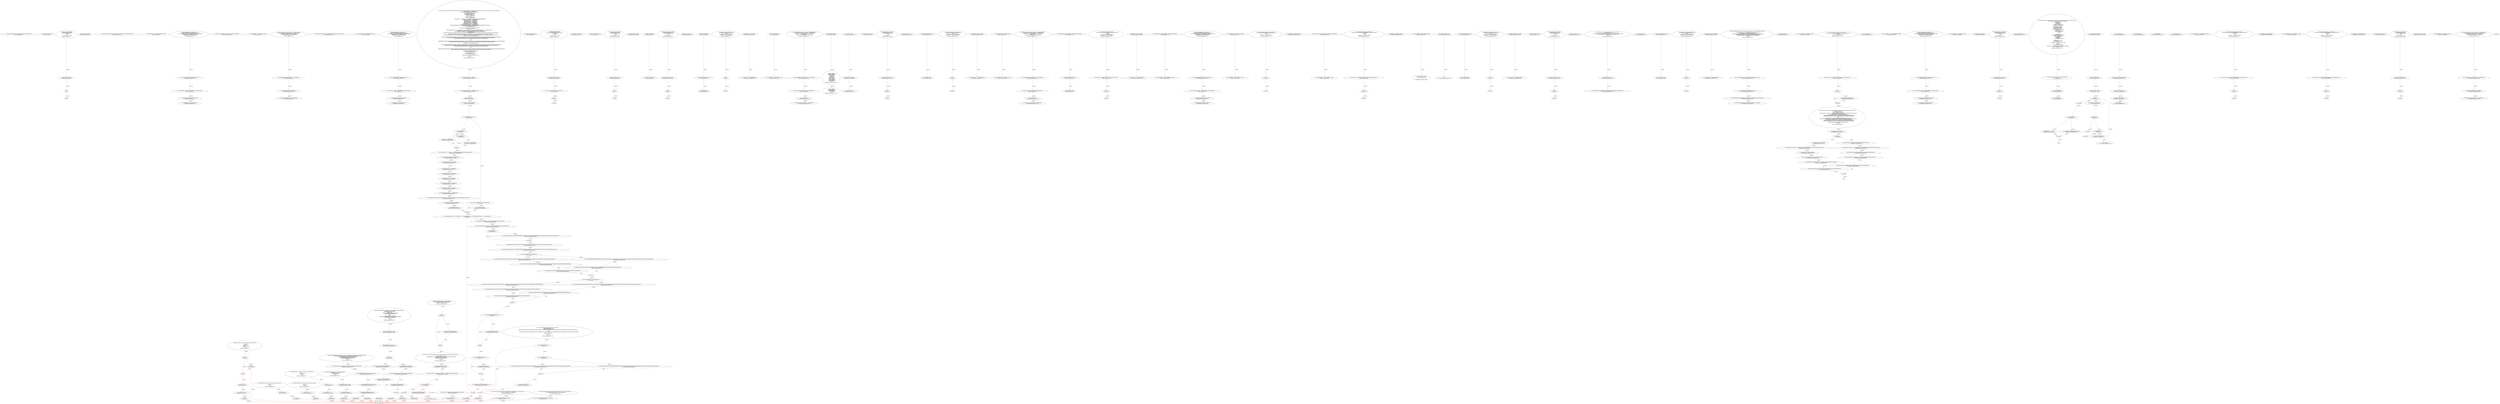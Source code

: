 digraph  {
13 [label="2_ function transfer(address to, uint256 value) public returns (bool success);\n13-function_definition-3-3", method="transfer(address to,uint256 value)", type_label=function_definition];
29 [label="3_ bool not_called_re_ent20 = true;\n29-new_variable-4-4", method="", type_label=new_variable];
35 [label="4_ function bug_re_ent20() public{\n        require(not_called_re_ent20);\n        if( ! (msg.sender.send(1 ether) ) ){\n            revert();\n        }\n        not_called_re_ent20 = false;\n    }\n35-function_definition-5-11", method="bug_re_ent20()", type_label=function_definition];
39 [label="5_ require(not_called_re_ent20);\n39-expression_statement-6-6", method="bug_re_ent20()", type_label=expression_statement];
44 [label="6_ if\n44-if-7-9", method="bug_re_ent20()", type_label=if];
3606 [label="6_ end_if", method="bug_re_ent20()", type_label=end_if];
59 [label="9_ not_called_re_ent20 = false;\n59-expression_statement-10-10", method="bug_re_ent20()", type_label=expression_statement];
64 [label="11_ function transferFrom(address from, address to, uint256 value) public returns (bool success);\n64-function_definition-12-12", method="transferFrom(address from,address to,uint256 value)", type_label=function_definition];
84 [label="12_ mapping(address => uint) redeemableEther_re_ent32;\n84-new_variable-13-13", method="", type_label=new_variable];
90 [label="13_ function claimReward_re_ent32() public {        \n        require(redeemableEther_re_ent32[msg.sender] > 0);\n        uint transferValue_re_ent32 = redeemableEther_re_ent32[msg.sender];\n        msg.sender.transfer(transferValue_re_ent32);    \n        redeemableEther_re_ent32[msg.sender] = 0;\n    }\n90-function_definition-14-19", method="claimReward_re_ent32()", type_label=function_definition];
94 [label="14_ require(redeemableEther_re_ent32[msg.sender] > 0);\n94-expression_statement-15-15", method="claimReward_re_ent32()", type_label=expression_statement];
105 [label="15_ uint transferValue_re_ent32 = redeemableEther_re_ent32[msg.sender];\n105-new_variable-16-16", method="claimReward_re_ent32()", type_label=new_variable];
115 [label="16_ msg.sender.transfer(transferValue_re_ent32);\n115-expression_statement-17-17", method="claimReward_re_ent32()", type_label=expression_statement];
124 [label="17_ redeemableEther_re_ent32[msg.sender] = 0;\n124-expression_statement-18-18", method="claimReward_re_ent32()", type_label=expression_statement];
132 [label="19_ function balanceOf(address account) external view returns(uint256);\n132-function_definition-20-20", method="balanceOf(address account)", type_label=function_definition];
144 [label="20_ mapping(address => uint) balances_re_ent38;\n144-new_variable-21-21", method="", type_label=new_variable];
150 [label="21_ function withdrawFunds_re_ent38 (uint256 _weiToWithdraw) public {\n        require(balances_re_ent38[msg.sender] >= _weiToWithdraw);\n        require(msg.sender.send(_weiToWithdraw));   \n        balances_re_ent38[msg.sender] -= _weiToWithdraw;\n    }\n150-function_definition-22-26", method="withdrawFunds_re_ent38(uint256 _weiToWithdraw)", type_label=function_definition];
158 [label="22_ require(balances_re_ent38[msg.sender] >= _weiToWithdraw);\n158-expression_statement-23-23", method="withdrawFunds_re_ent38(uint256 _weiToWithdraw)", type_label=expression_statement];
169 [label="23_ require(msg.sender.send(_weiToWithdraw));\n169-expression_statement-24-24", method="withdrawFunds_re_ent38(uint256 _weiToWithdraw)", type_label=expression_statement];
181 [label="24_ balances_re_ent38[msg.sender] -= _weiToWithdraw;\n181-expression_statement-25-25", method="withdrawFunds_re_ent38(uint256 _weiToWithdraw)", type_label=expression_statement];
189 [label="26_ function allowance(address _owner, address _spender)external view returns(uint256);\n189-function_definition-27-27", method="allowance(address _owner,address _spender)", type_label=function_definition];
205 [label="27_ mapping(address => uint) redeemableEther_re_ent4;\n205-new_variable-28-28", method="", type_label=new_variable];
211 [label="28_ function claimReward_re_ent4() public {        \n        require(redeemableEther_re_ent4[msg.sender] > 0);\n        uint transferValue_re_ent4 = redeemableEther_re_ent4[msg.sender];\n        msg.sender.transfer(transferValue_re_ent4);    \n        redeemableEther_re_ent4[msg.sender] = 0;\n    }\n211-function_definition-29-34", method="claimReward_re_ent4()", type_label=function_definition];
215 [label="29_ require(redeemableEther_re_ent4[msg.sender] > 0);\n215-expression_statement-30-30", method="claimReward_re_ent4()", type_label=expression_statement];
226 [label="30_ uint transferValue_re_ent4 = redeemableEther_re_ent4[msg.sender];\n226-new_variable-31-31", method="claimReward_re_ent4()", type_label=new_variable];
236 [label="31_ msg.sender.transfer(transferValue_re_ent4);\n236-expression_statement-32-32", method="claimReward_re_ent4()", type_label=expression_statement];
245 [label="32_ redeemableEther_re_ent4[msg.sender] = 0;\n245-expression_statement-33-33", method="claimReward_re_ent4()", type_label=expression_statement];
256 [label="36_ function mul(uint256 a, uint256 b) internal pure returns (uint256) \n    {\n        if (a == 0) {\n        return 0;}\n        uint256 c = a * b;\n        assert(c / a == b);\n        return c;\n    }\n256-function_definition-37-44", method="mul(uint256 a,uint256 b)", type_label=function_definition];
273 [label="38_ if_a == 0\n273-if-39-40", method="mul(uint256 a,uint256 b)", type_label=if];
3835 [label="38_ end_if", method="mul(uint256 a,uint256 b)", type_label=end_if];
278 [label="39_ return 0;\n278-return-40-40", method="mul(uint256 a,uint256 b)", type_label=return];
280 [label="40_ uint256 c = a * b;\n280-new_variable-41-41", method="mul(uint256 a,uint256 b)", type_label=new_variable];
288 [label="41_ assert(c / a == b);\n288-expression_statement-42-42", method="mul(uint256 a,uint256 b)", type_label=expression_statement];
297 [label="42_ return c;\n297-return-43-43", method="mul(uint256 a,uint256 b)", type_label=return];
299 [label="44_ function div(uint256 a, uint256 b) internal pure returns (uint256) \n    {\n        uint256 c = a / b;\n        return c;\n    }\n299-function_definition-45-49", method="div(uint256 a,uint256 b)", type_label=function_definition];
316 [label="46_ uint256 c = a / b;\n316-new_variable-47-47", method="div(uint256 a,uint256 b)", type_label=new_variable];
324 [label="47_ return c;\n324-return-48-48", method="div(uint256 a,uint256 b)", type_label=return];
326 [label="49_ function sub(uint256 a, uint256 b) internal pure returns (uint256) \n    {\n        assert(b <= a);\n        return a - b;\n    }\n326-function_definition-50-54", method="sub(uint256 a,uint256 b)", type_label=function_definition];
343 [label="51_ assert(b <= a);\n343-expression_statement-52-52", method="sub(uint256 a,uint256 b)", type_label=expression_statement];
350 [label="52_ return a - b;\n350-return-53-53", method="sub(uint256 a,uint256 b)", type_label=return];
354 [label="54_ function add(uint256 a, uint256 b) internal pure returns (uint256) \n    {\n        uint256 c = a + b;\n        assert(c >= a);\n        return c;\n    }\n354-function_definition-55-60", method="add(uint256 a,uint256 b)", type_label=function_definition];
371 [label="56_ uint256 c = a + b;\n371-new_variable-57-57", method="add(uint256 a,uint256 b)", type_label=new_variable];
379 [label="57_ assert(c >= a);\n379-expression_statement-58-58", method="add(uint256 a,uint256 b)", type_label=expression_statement];
386 [label="58_ return c;\n386-return-59-59", method="add(uint256 a,uint256 b)", type_label=return];
396 [label="63_ bool not_called_re_ent13 = true;\n396-new_variable-64-64", method="", type_label=new_variable];
402 [label="64_ function bug_re_ent13() public{\n        require(not_called_re_ent13);\n        (bool success,)=msg.sender.call.value(1 ether)(\"\");\n        if( ! success ){\n            revert();\n        }\n        not_called_re_ent13 = false;\n    }\n402-function_definition-65-72", method="bug_re_ent13()", type_label=function_definition];
406 [label="65_ require(not_called_re_ent13);\n406-expression_statement-66-66", method="bug_re_ent13()", type_label=expression_statement];
411 [label="66_ (bool success,)=msg.sender.call.value(1 ether)(\"\");\n411-new_variable-67-67", method="bug_re_ent13()", type_label=new_variable];
432 [label="67_ if\n432-if-68-70", method="bug_re_ent13()", type_label=if];
3994 [label="67_ end_if", method="bug_re_ent13()", type_label=end_if];
438 [label="70_ not_called_re_ent13 = false;\n438-expression_statement-71-71", method="bug_re_ent13()", type_label=expression_statement];
461 [label="73_ bool not_called_re_ent41 = true;\n461-new_variable-74-74", method="", type_label=new_variable];
467 [label="74_ function bug_re_ent41() public{\n        require(not_called_re_ent41);\n        if( ! (msg.sender.send(1 ether) ) ){\n            revert();\n        }\n        not_called_re_ent41 = false;\n    }\n467-function_definition-75-81", method="bug_re_ent41()", type_label=function_definition];
471 [label="75_ require(not_called_re_ent41);\n471-expression_statement-76-76", method="bug_re_ent41()", type_label=expression_statement];
476 [label="76_ if\n476-if-77-79", method="bug_re_ent41()", type_label=if];
4038 [label="76_ end_if", method="bug_re_ent41()", type_label=end_if];
491 [label="79_ not_called_re_ent41 = false;\n491-expression_statement-80-80", method="bug_re_ent41()", type_label=expression_statement];
496 [label="81_ address payable admin;\n496-new_variable-82-82", method="", type_label=new_variable];
500 [label="82_ uint256 counter_re_ent42 =0;\n500-new_variable-83-83", method="", type_label=new_variable];
505 [label="83_ function callme_re_ent42() public{\n        require(counter_re_ent42<=5);\n	if( ! (msg.sender.send(10 ether) ) ){\n            revert();\n        }\n        counter_re_ent42 += 1;\n    }\n505-function_definition-84-90", method="callme_re_ent42()", type_label=function_definition];
509 [label="84_ require(counter_re_ent42<=5);\n509-expression_statement-85-85", method="callme_re_ent42()", type_label=expression_statement];
516 [label="85_ if\n516-if-86-88", method="callme_re_ent42()", type_label=if];
4078 [label="85_ end_if", method="callme_re_ent42()", type_label=end_if];
531 [label="88_ counter_re_ent42 += 1;\n531-expression_statement-89-89", method="callme_re_ent42()", type_label=expression_statement];
535 [label="90_ address public feeAddress;\n535-new_variable-91-91", method="", type_label=new_variable];
540 [label="91_ address payable lastPlayer_re_ent2;\n540-new_variable-92-92", method="", type_label=new_variable];
544 [label="92_ uint jackpot_re_ent2;\n544-new_variable-93-93", method="", type_label=new_variable];
548 [label="93_ function buyTicket_re_ent2() public{\n	    if (!(lastPlayer_re_ent2.send(jackpot_re_ent2)))\n        revert();\n      lastPlayer_re_ent2 = msg.sender;\n      jackpot_re_ent2    = address(this).balance;\n    }\n548-function_definition-94-99", method="buyTicket_re_ent2()", type_label=function_definition];
552 [label="94_ if\n552-if-95-96", method="buyTicket_re_ent2()", type_label=if];
4114 [label="94_ end_if", method="buyTicket_re_ent2()", type_label=end_if];
563 [label="96_ lastPlayer_re_ent2 = msg.sender;\n563-expression_statement-97-97", method="buyTicket_re_ent2()", type_label=expression_statement];
569 [label="97_ jackpot_re_ent2    = address(this).balance;\n569-expression_statement-98-98", method="buyTicket_re_ent2()", type_label=expression_statement];
577 [label="99_ bool private dexStatus;\n577-new_variable-100-100", method="", type_label=new_variable];
582 [label="100_ mapping(address => uint) balances_re_ent17;\n582-new_variable-101-101", method="", type_label=new_variable];
588 [label="101_ function withdrawFunds_re_ent17 (uint256 _weiToWithdraw) public {\n        require(balances_re_ent17[msg.sender] >= _weiToWithdraw);\n        (bool success,)=msg.sender.call.value(_weiToWithdraw)(\"\");\n        require(success);   \n        balances_re_ent17[msg.sender] -= _weiToWithdraw;\n    }\n588-function_definition-102-107", method="withdrawFunds_re_ent17(uint256 _weiToWithdraw)", type_label=function_definition];
596 [label="102_ require(balances_re_ent17[msg.sender] >= _weiToWithdraw);\n596-expression_statement-103-103", method="withdrawFunds_re_ent17(uint256 _weiToWithdraw)", type_label=expression_statement];
607 [label="103_ (bool success,)=msg.sender.call.value(_weiToWithdraw)(\"\");\n607-new_variable-104-104", method="withdrawFunds_re_ent17(uint256 _weiToWithdraw)", type_label=new_variable];
627 [label="104_ require(success);\n627-expression_statement-105-105", method="withdrawFunds_re_ent17(uint256 _weiToWithdraw)", type_label=expression_statement];
632 [label="105_ balances_re_ent17[msg.sender] -= _weiToWithdraw;\n632-expression_statement-106-106", method="withdrawFunds_re_ent17(uint256 _weiToWithdraw)", type_label=expression_statement];
640 [label="107_ uint256 public tokenId=0;\n640-new_variable-108-108", method="", type_label=new_variable];
646 [label="108_ struct orders{\n        address userAddress;\n        address tokenAddress;\n        uint256 type_;\n        uint256 price;\n        uint256 total;\n        uint256 _decimal;\n        uint256 tradeTotal;\n        uint256 amount;\n        uint256 tradeAmount;\n        uint256 pairOrderID;\n        uint256 status; \n    }\n646-expression_statement-109-121", method="orders()", type_label=expression_statement];
692 [label="121_ struct tokens{\n        address tokenAddress;\n        string tokenSymbol;\n        uint256 decimals;\n        bool status;\n    }\n692-expression_statement-122-127", method="tokens()", type_label=expression_statement];
720 [label="128_ admin = _admin;\n720-expression_statement-129-129", method="", type_label=expression_statement];
724 [label="129_ feeAddress = feeAddress_;\n724-expression_statement-130-130", method="", type_label=expression_statement];
728 [label="130_ dexStatus = true;\n728-expression_statement-131-131", method="", type_label=expression_statement];
733 [label="132_ uint256 counter_re_ent7 =0;\n733-new_variable-133-133", method="", type_label=new_variable];
738 [label="133_ function callme_re_ent7() public{\n        require(counter_re_ent7<=5);\n	if( ! (msg.sender.send(10 ether) ) ){\n            revert();\n        }\n        counter_re_ent7 += 1;\n    }\n738-function_definition-134-140", method="callme_re_ent7()", type_label=function_definition];
742 [label="134_ require(counter_re_ent7<=5);\n742-expression_statement-135-135", method="callme_re_ent7()", type_label=expression_statement];
749 [label="135_ if\n749-if-136-138", method="callme_re_ent7()", type_label=if];
4311 [label="135_ end_if", method="callme_re_ent7()", type_label=end_if];
764 [label="138_ counter_re_ent7 += 1;\n764-expression_statement-139-139", method="callme_re_ent7()", type_label=expression_statement];
768 [label="140_ address payable lastPlayer_re_ent37;\n768-new_variable-141-141", method="", type_label=new_variable];
772 [label="141_ uint jackpot_re_ent37;\n772-new_variable-142-142", method="", type_label=new_variable];
776 [label="142_ function buyTicket_re_ent37() public{\n	    if (!(lastPlayer_re_ent37.send(jackpot_re_ent37)))\n        revert();\n      lastPlayer_re_ent37 = msg.sender;\n      jackpot_re_ent37    = address(this).balance;\n    }\n776-function_definition-143-148", method="buyTicket_re_ent37()", type_label=function_definition];
780 [label="143_ if\n780-if-144-145", method="buyTicket_re_ent37()", type_label=if];
4342 [label="143_ end_if", method="buyTicket_re_ent37()", type_label=end_if];
791 [label="145_ lastPlayer_re_ent37 = msg.sender;\n791-expression_statement-146-146", method="buyTicket_re_ent37()", type_label=expression_statement];
797 [label="146_ jackpot_re_ent37    = address(this).balance;\n797-expression_statement-147-147", method="buyTicket_re_ent37()", type_label=expression_statement];
805 [label="148_ mapping(uint256=>orders) public Order;\n805-new_variable-149-149", method="", type_label=new_variable];
813 [label="149_ mapping(address => uint) balances_re_ent3;\n813-new_variable-150-150", method="", type_label=new_variable];
819 [label="150_ function withdrawFunds_re_ent3 (uint256 _weiToWithdraw) public {\n        require(balances_re_ent3[msg.sender] >= _weiToWithdraw);\n	(bool success,)= msg.sender.call.value(_weiToWithdraw)(\"\");\n        require(success);   \n        balances_re_ent3[msg.sender] -= _weiToWithdraw;\n    }\n819-function_definition-151-156", method="withdrawFunds_re_ent3(uint256 _weiToWithdraw)", type_label=function_definition];
827 [label="151_ require(balances_re_ent3[msg.sender] >= _weiToWithdraw);\n827-expression_statement-152-152", method="withdrawFunds_re_ent3(uint256 _weiToWithdraw)", type_label=expression_statement];
838 [label="152_ (bool success,)= msg.sender.call.value(_weiToWithdraw)(\"\");\n838-new_variable-153-153", method="withdrawFunds_re_ent3(uint256 _weiToWithdraw)", type_label=new_variable];
858 [label="153_ require(success);\n858-expression_statement-154-154", method="withdrawFunds_re_ent3(uint256 _weiToWithdraw)", type_label=expression_statement];
863 [label="154_ balances_re_ent3[msg.sender] -= _weiToWithdraw;\n863-expression_statement-155-155", method="withdrawFunds_re_ent3(uint256 _weiToWithdraw)", type_label=expression_statement];
871 [label="156_ mapping(address=>mapping(address=>uint256))public userDetails;\n871-new_variable-157-157", method="", type_label=new_variable];
880 [label="157_ address payable lastPlayer_re_ent9;\n880-new_variable-158-158", method="", type_label=new_variable];
884 [label="158_ uint jackpot_re_ent9;\n884-new_variable-159-159", method="", type_label=new_variable];
888 [label="159_ function buyTicket_re_ent9() public{\n	    (bool success,) = lastPlayer_re_ent9.call.value(jackpot_re_ent9)(\"\");\n	    if (!success)\n	        revert();\n      lastPlayer_re_ent9 = msg.sender;\n      jackpot_re_ent9    = address(this).balance;\n    }\n888-function_definition-160-166", method="buyTicket_re_ent9()", type_label=function_definition];
892 [label="160_ (bool success,) = lastPlayer_re_ent9.call.value(jackpot_re_ent9)(\"\");\n892-new_variable-161-161", method="buyTicket_re_ent9()", type_label=new_variable];
910 [label="161_ if\n910-if-162-163", method="buyTicket_re_ent9()", type_label=if];
4472 [label="161_ end_if", method="buyTicket_re_ent9()", type_label=end_if];
915 [label="163_ lastPlayer_re_ent9 = msg.sender;\n915-expression_statement-164-164", method="buyTicket_re_ent9()", type_label=expression_statement];
921 [label="164_ jackpot_re_ent9    = address(this).balance;\n921-expression_statement-165-165", method="buyTicket_re_ent9()", type_label=expression_statement];
929 [label="166_ mapping(address=>mapping(address=>uint256))public feeAmount;\n929-new_variable-167-167", method="", type_label=new_variable];
938 [label="167_ mapping(address => uint) redeemableEther_re_ent25;\n938-new_variable-168-168", method="", type_label=new_variable];
944 [label="168_ function claimReward_re_ent25() public {        \n        require(redeemableEther_re_ent25[msg.sender] > 0);\n        uint transferValue_re_ent25 = redeemableEther_re_ent25[msg.sender];\n        msg.sender.transfer(transferValue_re_ent25);    \n        redeemableEther_re_ent25[msg.sender] = 0;\n    }\n944-function_definition-169-174", method="claimReward_re_ent25()", type_label=function_definition];
948 [label="169_ require(redeemableEther_re_ent25[msg.sender] > 0);\n948-expression_statement-170-170", method="claimReward_re_ent25()", type_label=expression_statement];
959 [label="170_ uint transferValue_re_ent25 = redeemableEther_re_ent25[msg.sender];\n959-new_variable-171-171", method="claimReward_re_ent25()", type_label=new_variable];
969 [label="171_ msg.sender.transfer(transferValue_re_ent25);\n969-expression_statement-172-172", method="claimReward_re_ent25()", type_label=expression_statement];
978 [label="172_ redeemableEther_re_ent25[msg.sender] = 0;\n978-expression_statement-173-173", method="claimReward_re_ent25()", type_label=expression_statement];
986 [label="174_ mapping(address=>uint256) public withdrawfee;\n986-new_variable-175-175", method="", type_label=new_variable];
993 [label="175_ mapping(address => uint) userBalance_re_ent19;\n993-new_variable-176-176", method="", type_label=new_variable];
999 [label="176_ function withdrawBalance_re_ent19() public{\n        if( ! (msg.sender.send(userBalance_re_ent19[msg.sender]) ) ){\n            revert();\n        }\n        userBalance_re_ent19[msg.sender] = 0;\n    }\n999-function_definition-177-182", method="withdrawBalance_re_ent19()", type_label=function_definition];
1003 [label="177_ if\n1003-if-178-180", method="withdrawBalance_re_ent19()", type_label=if];
4565 [label="177_ end_if", method="withdrawBalance_re_ent19()", type_label=end_if];
1021 [label="180_ userBalance_re_ent19[msg.sender] = 0;\n1021-expression_statement-181-181", method="withdrawBalance_re_ent19()", type_label=expression_statement];
1029 [label="182_ mapping(uint256=>mapping(uint256=>bool)) public orderPairStatus;\n1029-new_variable-183-183", method="", type_label=new_variable];
1038 [label="183_ mapping(address => uint) userBalance_re_ent26;\n1038-new_variable-184-184", method="", type_label=new_variable];
1044 [label="184_ function withdrawBalance_re_ent26() public{\n        (bool success,)= msg.sender.call.value(userBalance_re_ent26[msg.sender])(\"\");\n        if( ! success ){\n            revert();\n        }\n        userBalance_re_ent26[msg.sender] = 0;\n    }\n1044-function_definition-185-191", method="withdrawBalance_re_ent26()", type_label=function_definition];
1048 [label="185_ (bool success,)= msg.sender.call.value(userBalance_re_ent26[msg.sender])(\"\");\n1048-new_variable-186-186", method="withdrawBalance_re_ent26()", type_label=new_variable];
1072 [label="186_ if\n1072-if-187-189", method="withdrawBalance_re_ent26()", type_label=if];
4634 [label="186_ end_if", method="withdrawBalance_re_ent26()", type_label=end_if];
1078 [label="189_ userBalance_re_ent26[msg.sender] = 0;\n1078-expression_statement-190-190", method="withdrawBalance_re_ent26()", type_label=expression_statement];
1086 [label="191_ mapping(address=>tokens) public tokendetails;\n1086-new_variable-192-192", method="", type_label=new_variable];
1094 [label="192_ modifier dexstatuscheck(){\n       require(dexStatus==true);\n       _;\n    }\n1094-expression_statement-193-196", method="", type_label=expression_statement];
1097 [label="193_ require(dexStatus==true);\n1097-expression_statement-194-194", method="", type_label=expression_statement];
1105 [label="194_ _;\n1105-expression_statement-195-195", method="", type_label=expression_statement];
1107 [label="196_ function setDexStatus(bool status_) public returns(bool){\n        require(msg.sender == admin);\n        dexStatus = status_;\n        return true;\n    }\n1107-function_definition-197-201", method="setDexStatus(bool status_)", type_label=function_definition];
1119 [label="197_ require(msg.sender == admin);\n1119-expression_statement-198-198", method="setDexStatus(bool status_)", type_label=expression_statement];
1128 [label="198_ dexStatus = status_;\n1128-expression_statement-199-199", method="setDexStatus(bool status_)", type_label=expression_statement];
1132 [label="199_ return true;\n1132-return-200-200", method="setDexStatus(bool status_)", type_label=return];
1135 [label="201_ address payable lastPlayer_re_ent23;\n1135-new_variable-202-202", method="", type_label=new_variable];
1139 [label="202_ uint jackpot_re_ent23;\n1139-new_variable-203-203", method="", type_label=new_variable];
1143 [label="203_ function buyTicket_re_ent23() public{\n	    if (!(lastPlayer_re_ent23.send(jackpot_re_ent23)))\n        revert();\n      lastPlayer_re_ent23 = msg.sender;\n      jackpot_re_ent23    = address(this).balance;\n    }\n1143-function_definition-204-209", method="buyTicket_re_ent23()", type_label=function_definition];
1147 [label="204_ if\n1147-if-205-206", method="buyTicket_re_ent23()", type_label=if];
4709 [label="204_ end_if", method="buyTicket_re_ent23()", type_label=end_if];
1158 [label="206_ lastPlayer_re_ent23 = msg.sender;\n1158-expression_statement-207-207", method="buyTicket_re_ent23()", type_label=expression_statement];
1164 [label="207_ jackpot_re_ent23    = address(this).balance;\n1164-expression_statement-208-208", method="buyTicket_re_ent23()", type_label=expression_statement];
1172 [label="209_ function addToken(address tokenAddress,string memory tokenSymbol,uint256 decimal_) public returns(bool){\n        require(msg.sender == feeAddress && tokendetails[tokenAddress].status==false);\n        tokendetails[tokenAddress].tokenSymbol=tokenSymbol;\n        tokendetails[tokenAddress].decimals=decimal_;\n        tokendetails[tokenAddress].status=true;\n        return true;\n    }\n1172-function_definition-210-216", method="addToken(address tokenAddress,string memory tokenSymbol,uint256 decimal_)", type_label=function_definition];
1192 [label="210_ require(msg.sender == feeAddress && tokendetails[tokenAddress].status==false);\n1192-expression_statement-211-211", method="addToken(address tokenAddress,string memory tokenSymbol,uint256 decimal_)", type_label=expression_statement];
1210 [label="211_ tokendetails[tokenAddress].tokenSymbol=tokenSymbol;\n1210-expression_statement-212-212", method="addToken(address tokenAddress,string memory tokenSymbol,uint256 decimal_)", type_label=expression_statement];
1218 [label="212_ tokendetails[tokenAddress].decimals=decimal_;\n1218-expression_statement-213-213", method="addToken(address tokenAddress,string memory tokenSymbol,uint256 decimal_)", type_label=expression_statement];
1226 [label="213_ tokendetails[tokenAddress].status=true;\n1226-expression_statement-214-214", method="addToken(address tokenAddress,string memory tokenSymbol,uint256 decimal_)", type_label=expression_statement];
1235 [label="214_ return true;\n1235-return-215-215", method="addToken(address tokenAddress,string memory tokenSymbol,uint256 decimal_)", type_label=return];
1238 [label="216_ uint256 counter_re_ent14 =0;\n1238-new_variable-217-217", method="", type_label=new_variable];
1243 [label="217_ function callme_re_ent14() public{\n        require(counter_re_ent14<=5);\n	if( ! (msg.sender.send(10 ether) ) ){\n            revert();\n        }\n        counter_re_ent14 += 1;\n    }\n1243-function_definition-218-224", method="callme_re_ent14()", type_label=function_definition];
1247 [label="218_ require(counter_re_ent14<=5);\n1247-expression_statement-219-219", method="callme_re_ent14()", type_label=expression_statement];
1254 [label="219_ if\n1254-if-220-222", method="callme_re_ent14()", type_label=if];
4816 [label="219_ end_if", method="callme_re_ent14()", type_label=end_if];
1269 [label="222_ counter_re_ent14 += 1;\n1269-expression_statement-223-223", method="callme_re_ent14()", type_label=expression_statement];
1273 [label="224_ function deposit() dexstatuscheck public payable returns(bool) {\n        require(msg.value > 0);\n        userDetails[msg.sender][address(0)]=userDetails[msg.sender][address(0)].add(msg.value);\n        emit DepositandWithdraw( msg.sender, address(0),msg.value,0);\n        return true;\n    }\n1273-function_definition-225-230", method="deposit()", type_label=function_definition];
1275 [label="224_ dexstatuscheck\n1275-expression_statement-225-225", method="deposit()", type_label=expression_statement];
1284 [label="225_ require(msg.value > 0);\n1284-expression_statement-226-226", method="deposit()", type_label=expression_statement];
1293 [label="226_ userDetails[msg.sender][address(0)]=userDetails[msg.sender][address(0)].add(msg.value);\n1293-expression_statement-227-227", method="deposit()", type_label=expression_statement];
1336 [label="228_ return true;\n1336-return-229-229", method="deposit()", type_label=return];
1339 [label="230_ address payable lastPlayer_re_ent30;\n1339-new_variable-231-231", method="", type_label=new_variable];
1343 [label="231_ uint jackpot_re_ent30;\n1343-new_variable-232-232", method="", type_label=new_variable];
1347 [label="232_ function buyTicket_re_ent30() public{\n	    if (!(lastPlayer_re_ent30.send(jackpot_re_ent30)))\n        revert();\n      lastPlayer_re_ent30 = msg.sender;\n      jackpot_re_ent30    = address(this).balance;\n    }\n1347-function_definition-233-238", method="buyTicket_re_ent30()", type_label=function_definition];
1351 [label="233_ if\n1351-if-234-235", method="buyTicket_re_ent30()", type_label=if];
4913 [label="233_ end_if", method="buyTicket_re_ent30()", type_label=end_if];
1362 [label="235_ lastPlayer_re_ent30 = msg.sender;\n1362-expression_statement-236-236", method="buyTicket_re_ent30()", type_label=expression_statement];
1368 [label="236_ jackpot_re_ent30    = address(this).balance;\n1368-expression_statement-237-237", method="buyTicket_re_ent30()", type_label=expression_statement];
1376 [label="238_ function tokenDeposit(address tokenaddr,uint256 tokenAmount) dexstatuscheck public returns(bool)\n    {\n        require(tokenAmount > 0 && tokendetails[tokenaddr].status==true);\n        require(tokenallowance(tokenaddr,msg.sender) > 0);\n        userDetails[msg.sender][tokenaddr] = userDetails[msg.sender][tokenaddr].add(tokenAmount);\n        Token(tokenaddr).transferFrom(msg.sender,address(this), tokenAmount);\n        emit DepositandWithdraw( msg.sender,tokenaddr,tokenAmount,0);\n        return true;\n    }\n1376-function_definition-239-247", method="tokenDeposit(address tokenaddr,uint256 tokenAmount)", type_label=function_definition];
1386 [label="238_ dexstatuscheck\n1386-expression_statement-239-239", method="tokenDeposit(address tokenaddr,uint256 tokenAmount)", type_label=expression_statement];
1394 [label="240_ require(tokenAmount > 0 && tokendetails[tokenaddr].status==true);\n1394-expression_statement-241-241", method="tokenDeposit(address tokenaddr,uint256 tokenAmount)", type_label=expression_statement];
1410 [label="241_ require(tokenallowance(tokenaddr,msg.sender) > 0);\n1410-expression_statement-242-242", method="tokenDeposit(address tokenaddr,uint256 tokenAmount)", type_label=expression_statement];
1424 [label="242_ userDetails[msg.sender][tokenaddr] = userDetails[msg.sender][tokenaddr].add(tokenAmount);\n1424-expression_statement-243-243", method="tokenDeposit(address tokenaddr,uint256 tokenAmount)", type_label=expression_statement];
1445 [label="243_ Token(tokenaddr).transferFrom(msg.sender,address(this), tokenAmount);\n1445-expression_statement-244-244", method="tokenDeposit(address tokenaddr,uint256 tokenAmount)", type_label=expression_statement];
1475 [label="245_ return true;\n1475-return-246-246", method="tokenDeposit(address tokenaddr,uint256 tokenAmount)", type_label=return];
1478 [label="247_ mapping(address => uint) balances_re_ent8;\n1478-new_variable-248-248", method="", type_label=new_variable];
1484 [label="248_ function withdraw_balances_re_ent8 () public {\n       (bool success,) = msg.sender.call.value(balances_re_ent8[msg.sender ])(\"\");\n       if (success)\n          balances_re_ent8[msg.sender] = 0;\n      }\n1484-function_definition-249-253", method="withdraw_balances_re_ent8()", type_label=function_definition];
1488 [label="249_ (bool success,) = msg.sender.call.value(balances_re_ent8[msg.sender ])(\"\");\n1488-new_variable-250-250", method="withdraw_balances_re_ent8()", type_label=new_variable];
1512 [label="250_ if\n1512-if-251-252", method="withdraw_balances_re_ent8()", type_label=if];
5074 [label="250_ end_if", method="withdraw_balances_re_ent8()", type_label=end_if];
1514 [label="251_ balances_re_ent8[msg.sender] = 0;\n1514-expression_statement-252-252", method="withdraw_balances_re_ent8()", type_label=expression_statement];
1522 [label="253_ function withdraw(uint8 type_,address tokenaddr,uint256 amount) dexstatuscheck public returns(bool) {\n        require(type_ ==0 || type_ == 1);\n         if(type_==0){  \n         require(tokenaddr == address(0));\n         require(amount>0 && amount <= userDetails[msg.sender][address(0)] && withdrawfee[address(0)]<amount);\n         require(amount<=address(this).balance);\n                msg.sender.transfer(amount.sub(withdrawfee[address(0)]));    \n                userDetails[msg.sender][address(0)] = userDetails[msg.sender][address(0)].sub(amount);\n                feeAmount[admin][address(0)] = feeAmount[admin][address(0)].add(withdrawfee[address(0)]);\n        }\n        else{  \n        require(tokenaddr != address(0) && tokendetails[tokenaddr].status==true);\n        require(amount>0 && amount <= userDetails[msg.sender][tokenaddr] && withdrawfee[tokenaddr]<amount);\n              Token(tokenaddr).transfer(msg.sender, (amount.sub(withdrawfee[tokenaddr])));\n              userDetails[msg.sender][tokenaddr] = userDetails[msg.sender][tokenaddr].sub(amount);\n              feeAmount[admin][tokenaddr] = feeAmount[admin][tokenaddr].add(withdrawfee[tokenaddr]);\n        }\n        emit DepositandWithdraw( msg.sender,tokenaddr,amount,1);\n        return true;\n    }\n1522-function_definition-254-273", method="withdraw(uint8 type_,address tokenaddr,uint256 amount)", type_label=function_definition];
1536 [label="253_ dexstatuscheck\n1536-expression_statement-254-254", method="withdraw(uint8 type_,address tokenaddr,uint256 amount)", type_label=expression_statement];
1544 [label="254_ require(type_ ==0 || type_ == 1);\n1544-expression_statement-255-255", method="withdraw(uint8 type_,address tokenaddr,uint256 amount)", type_label=expression_statement];
1555 [label="255_ if_type_==0\n1555-if-256-270", method="withdraw(uint8 type_,address tokenaddr,uint256 amount)", type_label=if];
5117 [label="255_ end_if", method="withdraw(uint8 type_,address tokenaddr,uint256 amount)", type_label=end_if];
1560 [label="256_ require(tokenaddr == address(0));\n1560-expression_statement-257-257", method="withdraw(uint8 type_,address tokenaddr,uint256 amount)", type_label=expression_statement];
1569 [label="257_ require(amount>0 && amount <= userDetails[msg.sender][address(0)] && withdrawfee[address(0)]<amount);\n1569-expression_statement-258-258", method="withdraw(uint8 type_,address tokenaddr,uint256 amount)", type_label=expression_statement];
1596 [label="258_ require(amount<=address(this).balance);\n1596-expression_statement-259-259", method="withdraw(uint8 type_,address tokenaddr,uint256 amount)", type_label=expression_statement];
1607 [label="259_ msg.sender.transfer(amount.sub(withdrawfee[address(0)]));\n1607-expression_statement-260-260", method="withdraw(uint8 type_,address tokenaddr,uint256 amount)", type_label=expression_statement];
1625 [label="260_ userDetails[msg.sender][address(0)] = userDetails[msg.sender][address(0)].sub(amount);\n1625-expression_statement-261-261", method="withdraw(uint8 type_,address tokenaddr,uint256 amount)", type_label=expression_statement];
1650 [label="261_ feeAmount[admin][address(0)] = feeAmount[admin][address(0)].add(withdrawfee[address(0)]);\n1650-expression_statement-262-262", method="withdraw(uint8 type_,address tokenaddr,uint256 amount)", type_label=expression_statement];
1676 [label="264_ require(tokenaddr != address(0) && tokendetails[tokenaddr].status==true);\n1676-expression_statement-265-265", method="withdraw(uint8 type_,address tokenaddr,uint256 amount)", type_label=expression_statement];
1694 [label="265_ require(amount>0 && amount <= userDetails[msg.sender][tokenaddr] && withdrawfee[tokenaddr]<amount);\n1694-expression_statement-266-266", method="withdraw(uint8 type_,address tokenaddr,uint256 amount)", type_label=expression_statement];
1717 [label="266_ Token(tokenaddr).transfer(msg.sender, (amount.sub(withdrawfee[tokenaddr])));\n1717-expression_statement-267-267", method="withdraw(uint8 type_,address tokenaddr,uint256 amount)", type_label=expression_statement];
1739 [label="267_ userDetails[msg.sender][tokenaddr] = userDetails[msg.sender][tokenaddr].sub(amount);\n1739-expression_statement-268-268", method="withdraw(uint8 type_,address tokenaddr,uint256 amount)", type_label=expression_statement];
1760 [label="268_ feeAmount[admin][tokenaddr] = feeAmount[admin][tokenaddr].add(withdrawfee[tokenaddr]);\n1760-expression_statement-269-269", method="withdraw(uint8 type_,address tokenaddr,uint256 amount)", type_label=expression_statement];
1791 [label="271_ return true;\n1791-return-272-272", method="withdraw(uint8 type_,address tokenaddr,uint256 amount)", type_label=return];
1794 [label="273_ mapping(address => uint) redeemableEther_re_ent39;\n1794-new_variable-274-274", method="", type_label=new_variable];
1800 [label="274_ function claimReward_re_ent39() public {        \n        require(redeemableEther_re_ent39[msg.sender] > 0);\n        uint transferValue_re_ent39 = redeemableEther_re_ent39[msg.sender];\n        msg.sender.transfer(transferValue_re_ent39);    \n        redeemableEther_re_ent39[msg.sender] = 0;\n    }\n1800-function_definition-275-280", method="claimReward_re_ent39()", type_label=function_definition];
1804 [label="275_ require(redeemableEther_re_ent39[msg.sender] > 0);\n1804-expression_statement-276-276", method="claimReward_re_ent39()", type_label=expression_statement];
1815 [label="276_ uint transferValue_re_ent39 = redeemableEther_re_ent39[msg.sender];\n1815-new_variable-277-277", method="claimReward_re_ent39()", type_label=new_variable];
1825 [label="277_ msg.sender.transfer(transferValue_re_ent39);\n1825-expression_statement-278-278", method="claimReward_re_ent39()", type_label=expression_statement];
1834 [label="278_ redeemableEther_re_ent39[msg.sender] = 0;\n1834-expression_statement-279-279", method="claimReward_re_ent39()", type_label=expression_statement];
1842 [label="280_ function adminProfitWithdraw(uint8 type_,address tokenAddr)public returns(bool){  \n       require(msg.sender == admin);\n       require(type_ ==0 || type_ == 1);\n         if(type_==0){  \n            admin.transfer(feeAmount[admin][address(0)]);\n            feeAmount[admin][address(0)]=0;\n        }\n        else{  \n            require(tokenAddr != address(0)) ;\n            Token(tokenAddr).transfer(admin, feeAmount[admin][tokenAddr]);\n            feeAmount[admin][tokenAddr]=0;\n        }\n            return true;\n        }\n1842-function_definition-281-294", method="adminProfitWithdraw(uint8 type_,address tokenAddr)", type_label=function_definition];
1858 [label="281_ require(msg.sender == admin);\n1858-expression_statement-282-282", method="adminProfitWithdraw(uint8 type_,address tokenAddr)", type_label=expression_statement];
1867 [label="282_ require(type_ ==0 || type_ == 1);\n1867-expression_statement-283-283", method="adminProfitWithdraw(uint8 type_,address tokenAddr)", type_label=expression_statement];
1878 [label="283_ if_type_==0\n1878-if-284-292", method="adminProfitWithdraw(uint8 type_,address tokenAddr)", type_label=if];
5440 [label="283_ end_if", method="adminProfitWithdraw(uint8 type_,address tokenAddr)", type_label=end_if];
1883 [label="284_ admin.transfer(feeAmount[admin][address(0)]);\n1883-expression_statement-285-285", method="adminProfitWithdraw(uint8 type_,address tokenAddr)", type_label=expression_statement];
1896 [label="285_ feeAmount[admin][address(0)]=0;\n1896-expression_statement-286-286", method="adminProfitWithdraw(uint8 type_,address tokenAddr)", type_label=expression_statement];
1907 [label="288_ require(tokenAddr != address(0)) ;\n1907-expression_statement-289-289", method="adminProfitWithdraw(uint8 type_,address tokenAddr)", type_label=expression_statement];
1916 [label="289_ Token(tokenAddr).transfer(admin, feeAmount[admin][tokenAddr]);\n1916-expression_statement-290-290", method="adminProfitWithdraw(uint8 type_,address tokenAddr)", type_label=expression_statement];
1932 [label="290_ feeAmount[admin][tokenAddr]=0;\n1932-expression_statement-291-291", method="adminProfitWithdraw(uint8 type_,address tokenAddr)", type_label=expression_statement];
1940 [label="292_ return true;\n1940-return-293-293", method="adminProfitWithdraw(uint8 type_,address tokenAddr)", type_label=return];
1943 [label="294_ mapping(address => uint) balances_re_ent36;\n1943-new_variable-295-295", method="", type_label=new_variable];
1949 [label="295_ function withdraw_balances_re_ent36 () public {\n       if (msg.sender.send(balances_re_ent36[msg.sender ]))\n          balances_re_ent36[msg.sender] = 0;\n      }\n1949-function_definition-296-299", method="withdraw_balances_re_ent36()", type_label=function_definition];
1953 [label="296_ if\n1953-if-297-298", method="withdraw_balances_re_ent36()", type_label=if];
5515 [label="296_ end_if", method="withdraw_balances_re_ent36()", type_label=end_if];
1966 [label="297_ balances_re_ent36[msg.sender] = 0;\n1966-expression_statement-298-298", method="withdraw_balances_re_ent36()", type_label=expression_statement];
1974 [label="299_ function setwithdrawfee(address[] memory addr,uint256[] memory feeamount)public returns(bool)\n        {\n          require(msg.sender==admin);\n          require(addr.length <10 && feeamount.length < 10 && addr.length==feeamount.length);\n          for(uint8 i=0;i<addr.length;i++){\n            withdrawfee[addr[i]]=feeamount[i];    \n          }\n           return true;\n        }\n1974-function_definition-300-308", method="setwithdrawfee(address[] memory addr,uint256[] memory feeamount)", type_label=function_definition];
1992 [label="301_ require(msg.sender==admin);\n1992-expression_statement-302-302", method="setwithdrawfee(address[] memory addr,uint256[] memory feeamount)", type_label=expression_statement];
2001 [label="302_ require(addr.length <10 && feeamount.length < 10 && addr.length==feeamount.length);\n2001-expression_statement-303-303", method="setwithdrawfee(address[] memory addr,uint256[] memory feeamount)", type_label=expression_statement];
2024 [label="303_ for(i<addr.length;;i++)\n2024-for-304-306", method="setwithdrawfee(address[] memory addr,uint256[] memory feeamount)", type_label=for];
5586 [label="303_ end_loop", method="setwithdrawfee(address[] memory addr,uint256[] memory feeamount)", type_label=end_loop];
2037 [label="303_ i++\n2037-expression_statement-304-304", method="setwithdrawfee(address[] memory addr,uint256[] memory feeamount)", type_label=expression_statement];
2040 [label="304_ withdrawfee[addr[i]]=feeamount[i];\n2040-expression_statement-305-305", method="setwithdrawfee(address[] memory addr,uint256[] memory feeamount)", type_label=expression_statement];
2050 [label="306_ return true;\n2050-return-307-307", method="setwithdrawfee(address[] memory addr,uint256[] memory feeamount)", type_label=return];
2053 [label="308_ uint256 counter_re_ent35 =0;\n2053-new_variable-309-309", method="", type_label=new_variable];
2058 [label="309_ function callme_re_ent35() public{\n        require(counter_re_ent35<=5);\n	if( ! (msg.sender.send(10 ether) ) ){\n            revert();\n        }\n        counter_re_ent35 += 1;\n    }\n2058-function_definition-310-316", method="callme_re_ent35()", type_label=function_definition];
2062 [label="310_ require(counter_re_ent35<=5);\n2062-expression_statement-311-311", method="callme_re_ent35()", type_label=expression_statement];
2069 [label="311_ if\n2069-if-312-314", method="callme_re_ent35()", type_label=if];
5631 [label="311_ end_if", method="callme_re_ent35()", type_label=end_if];
2084 [label="314_ counter_re_ent35 += 1;\n2084-expression_statement-315-315", method="callme_re_ent35()", type_label=expression_statement];
2088 [label="316_ function verify(string memory  message, uint8 v, bytes32 r, bytes32 s) private pure returns (address signer) {\n        string memory header = \"\x19Ethereum Signed Message:\n000000\";\n        uint256 lengthOffset;\n        uint256 length;\n        assembly {\n            length := mload(message)\n            lengthOffset := add(header, 57)\n        }\n        require(length <= 999999);\n        uint256 lengthLength = 0;\n        uint256 divisor = 100000; \n        while (divisor != 0) {\n            uint256 digit = length.div(divisor);\n            if (digit == 0) {\n                if (lengthLength == 0) {\n                      divisor = divisor.div(10);\n                      continue;\n                    }\n            }\n            lengthLength++;\n            length = length.sub(digit.mul(divisor));\n            divisor = divisor.div(10);\n            digit = digit.add(0x30);\n            lengthOffset++;\n            assembly {\n                mstore8(lengthOffset, digit)\n            }\n        }  \n        if (lengthLength == 0) {\n            lengthLength = 1 + 0x19 + 1;\n        } else {\n            lengthLength = lengthLength.add(1 + 0x19);\n        }\n        assembly {\n            mstore(header, lengthLength)\n        }\n        bytes32 check = keccak256(abi.encodePacked(header, message));\n        return ecrecover(check, v, r, s);\n    }\n2088-function_definition-317-355", method="verify(string memory  message,uint8 v,bytes32 r,bytes32 s)", type_label=function_definition];
2114 [label="317_ string memory header = \"\x19Ethereum Signed Message:\n000000\";\n2114-new_variable-318-318", method="verify(string memory  message,uint8 v,bytes32 r,bytes32 s)", type_label=new_variable];
2121 [label="318_ uint256 lengthOffset;\n2121-new_variable-319-319", method="verify(string memory  message,uint8 v,bytes32 r,bytes32 s)", type_label=new_variable];
2126 [label="319_ uint256 length;\n2126-new_variable-320-320", method="verify(string memory  message,uint8 v,bytes32 r,bytes32 s)", type_label=new_variable];
2151 [label="324_ require(length <= 999999);\n2151-expression_statement-325-325", method="verify(string memory  message,uint8 v,bytes32 r,bytes32 s)", type_label=expression_statement];
2158 [label="325_ uint256 lengthLength = 0;\n2158-new_variable-326-326", method="verify(string memory  message,uint8 v,bytes32 r,bytes32 s)", type_label=new_variable];
2164 [label="326_ uint256 divisor = 100000;\n2164-new_variable-327-327", method="verify(string memory  message,uint8 v,bytes32 r,bytes32 s)", type_label=new_variable];
2170 [label="327_ while\n2170-while-328-344", method="verify(string memory  message,uint8 v,bytes32 r,bytes32 s)", type_label=while];
5732 [label="327_ end_loop", method="verify(string memory  message,uint8 v,bytes32 r,bytes32 s)", type_label=end_loop];
2175 [label="328_ uint256 digit = length.div(divisor);\n2175-new_variable-329-329", method="verify(string memory  message,uint8 v,bytes32 r,bytes32 s)", type_label=new_variable];
2186 [label="329_ if_digit == 0\n2186-if-330-335", method="verify(string memory  message,uint8 v,bytes32 r,bytes32 s)", type_label=if];
5748 [label="329_ end_if", method="verify(string memory  message,uint8 v,bytes32 r,bytes32 s)", type_label=end_if];
2191 [label="330_ if_lengthLength == 0\n2191-if-331-334", method="verify(string memory  message,uint8 v,bytes32 r,bytes32 s)", type_label=if];
5753 [label="330_ end_if", method="verify(string memory  message,uint8 v,bytes32 r,bytes32 s)", type_label=end_if];
2196 [label="331_ divisor = divisor.div(10);\n2196-expression_statement-332-332", method="verify(string memory  message,uint8 v,bytes32 r,bytes32 s)", type_label=expression_statement];
2205 [label="332_ continue;\n2205-expression_statement-333-333", method="verify(string memory  message,uint8 v,bytes32 r,bytes32 s)", type_label=expression_statement];
2206 [label="335_ lengthLength++;\n2206-expression_statement-336-336", method="verify(string memory  message,uint8 v,bytes32 r,bytes32 s)", type_label=expression_statement];
2207 [label="335_ lengthLength++\n2207-expression_statement-336-336", method="verify(string memory  message,uint8 v,bytes32 r,bytes32 s)", type_label=expression_statement];
2209 [label="336_ length = length.sub(digit.mul(divisor));\n2209-expression_statement-337-337", method="verify(string memory  message,uint8 v,bytes32 r,bytes32 s)", type_label=expression_statement];
2223 [label="337_ divisor = divisor.div(10);\n2223-expression_statement-338-338", method="verify(string memory  message,uint8 v,bytes32 r,bytes32 s)", type_label=expression_statement];
2232 [label="338_ digit = digit.add(0x30);\n2232-expression_statement-339-339", method="verify(string memory  message,uint8 v,bytes32 r,bytes32 s)", type_label=expression_statement];
2241 [label="339_ lengthOffset++;\n2241-expression_statement-340-340", method="verify(string memory  message,uint8 v,bytes32 r,bytes32 s)", type_label=expression_statement];
2242 [label="339_ lengthOffset++\n2242-expression_statement-340-340", method="verify(string memory  message,uint8 v,bytes32 r,bytes32 s)", type_label=expression_statement];
2253 [label="344_ if_lengthLength == 0\n2253-if-345-349", method="verify(string memory  message,uint8 v,bytes32 r,bytes32 s)", type_label=if];
5815 [label="344_ end_if", method="verify(string memory  message,uint8 v,bytes32 r,bytes32 s)", type_label=end_if];
2258 [label="345_ lengthLength = 1 + 0x19 + 1;\n2258-expression_statement-346-346", method="verify(string memory  message,uint8 v,bytes32 r,bytes32 s)", type_label=expression_statement];
2267 [label="347_ lengthLength = lengthLength.add(1 + 0x19);\n2267-expression_statement-348-348", method="verify(string memory  message,uint8 v,bytes32 r,bytes32 s)", type_label=expression_statement];
2287 [label="352_ bytes32 check = keccak256(abi.encodePacked(header, message));\n2287-new_variable-353-353", method="verify(string memory  message,uint8 v,bytes32 r,bytes32 s)", type_label=new_variable];
2303 [label="353_ return ecrecover(check, v, r, s);\n2303-return-354-354", method="verify(string memory  message,uint8 v,bytes32 r,bytes32 s)", type_label=return];
2314 [label="355_ function makeOrder(uint256[9] memory tradeDetails,address[2] memory traderAddresses,string memory message,uint8  v,bytes32 r,bytes32 s) dexstatuscheck public returns(bool){\n      require(msg.sender == feeAddress);\n       require(verify((message),v,r,s)==traderAddresses[1]);\n      uint256 amount__;\n        uint256 orderiD = tradeDetails[0];\n        if(Order[orderiD].status==0){    \n            if(tradeDetails[6] == 0){\n                amount__ = tradeDetails[3];\n            }\n            else if(tradeDetails[6] ==1){\n                amount__ = tradeDetails[1];\n            }\n            require(amount__ > 0 && amount__ <= userDetails[traderAddresses[1]][traderAddresses[0]]);\n                Order[orderiD].userAddress = traderAddresses[1];\n                Order[orderiD].type_ = tradeDetails[6];\n                Order[orderiD].price = tradeDetails[2];\n                Order[orderiD].amount  = tradeDetails[1];\n                Order[orderiD].total  = tradeDetails[3];\n                Order[orderiD].tradeTotal  = tradeDetails[3];\n                Order[orderiD]._decimal  = tradeDetails[7];\n                Order[orderiD].tokenAddress = traderAddresses[0];       \n                userDetails[traderAddresses[1]][traderAddresses[0]]=userDetails[traderAddresses[1]][traderAddresses[0]].sub(amount__);\n                Order[orderiD].tradeAmount=tradeDetails[1];\n                Order[orderiD].status=1;\n        }\n        else if(Order[orderiD].status==1 && tradeDetails[8]==0){  \n            cancelOrder(orderiD);\n        }\n        if(Order[orderiD].status==1 && tradeDetails[1] > 0 && tradeDetails[8]>0 && Order[tradeDetails[8]].status==1 && tradeDetails[3]>0){  \n                Order[orderiD].tradeAmount =Order[orderiD].tradeAmount.sub(tradeDetails[1]);\n                Order[tradeDetails[8]].tradeAmount =Order[tradeDetails[8]].tradeAmount.sub(tradeDetails[1]);\n                if(tradeDetails[2]>0){\n                    userDetails[Order[orderiD].userAddress][Order[orderiD].tokenAddress]=userDetails[Order[orderiD].userAddress][Order[orderiD].tokenAddress].add(tradeDetails[2]);\n                }\n                Order[orderiD].tradeTotal =Order[orderiD].tradeTotal.sub(((tradeDetails[1].mul(Order[orderiD].price)).div(Order[orderiD]._decimal)));\n                Order[tradeDetails[8]].tradeTotal =Order[tradeDetails[8]].tradeTotal.sub(((tradeDetails[1].mul(Order[tradeDetails[8]].price)).div(Order[tradeDetails[8]]._decimal)));\n                    if(tradeDetails[6] == 1 || tradeDetails[6]==3)\n                    {\n                        userDetails[Order[orderiD].userAddress][Order[tradeDetails[8]].tokenAddress]=userDetails[Order[orderiD].userAddress][Order[tradeDetails[8]].tokenAddress].add(tradeDetails[1]);\n                        userDetails[Order[orderiD].userAddress][traderAddresses[0]]= userDetails[Order[orderiD].userAddress][traderAddresses[0]].sub(tradeDetails[4]);    \n                        feeAmount[admin][traderAddresses[0]]= feeAmount[admin][traderAddresses[0]].add(tradeDetails[4]);\n                    }\n                    else\n                    {\n                         userDetails[Order[orderiD].userAddress][Order[tradeDetails[8]].tokenAddress]=userDetails[Order[orderiD].userAddress][Order[tradeDetails[8]].tokenAddress].add(tradeDetails[1].sub(tradeDetails[4]));\n                            feeAmount[admin][Order[tradeDetails[8]].tokenAddress]= feeAmount[admin][Order[tradeDetails[8]].tokenAddress].add(tradeDetails[4]);\n                    }\n                    if(tradeDetails[6] == 2 || tradeDetails[6]==3)\n                    {\n                        userDetails[Order[tradeDetails[8]].userAddress][Order[orderiD].tokenAddress]=userDetails[Order[tradeDetails[8]].userAddress][Order[orderiD].tokenAddress].add(tradeDetails[3]);\n                        userDetails[Order[tradeDetails[8]].userAddress][traderAddresses[0]]= userDetails[Order[tradeDetails[8]].userAddress][traderAddresses[0]].sub(tradeDetails[5]);\n                        feeAmount[admin][traderAddresses[0]]= feeAmount[admin][traderAddresses[0]].add(tradeDetails[5]);\n                    }\n                    else\n                    {\n                         userDetails[Order[tradeDetails[8]].userAddress][Order[orderiD].tokenAddress]=userDetails[Order[tradeDetails[8]].userAddress][Order[orderiD].tokenAddress].add(tradeDetails[3].sub(tradeDetails[5]));\n                         feeAmount[admin][Order[orderiD].tokenAddress]= feeAmount[admin][Order[orderiD].tokenAddress].add(tradeDetails[5]);\n                    }\n                if(Order[tradeDetails[8]].tradeAmount==0){\n                    Order[tradeDetails[8]].status=2;    \n                }\n                if(Order[orderiD].tradeAmount==0){\n                    Order[orderiD].status=2;    \n                }\n                orderPairStatus[orderiD][tradeDetails[8]] = true;\n            }\n        return true; \n    }\n2314-function_definition-356-423", method="makeOrder(uint256[9] memory tradeDetails,address[2] memory traderAddresses,string memory message,uint8  v,bytes32 r,bytes32 s)", type_label=function_definition];
2344 [label="355_ dexstatuscheck\n2344-expression_statement-356-356", method="makeOrder(uint256[9] memory tradeDetails,address[2] memory traderAddresses,string memory message,uint8  v,bytes32 r,bytes32 s)", type_label=expression_statement];
2352 [label="356_ require(msg.sender == feeAddress);\n2352-expression_statement-357-357", method="makeOrder(uint256[9] memory tradeDetails,address[2] memory traderAddresses,string memory message,uint8  v,bytes32 r,bytes32 s)", type_label=expression_statement];
2361 [label="357_ require(verify((message),v,r,s)==traderAddresses[1]);\n2361-expression_statement-358-358", method="makeOrder(uint256[9] memory tradeDetails,address[2] memory traderAddresses,string memory message,uint8  v,bytes32 r,bytes32 s)", type_label=expression_statement];
2380 [label="358_ uint256 amount__;\n2380-new_variable-359-359", method="makeOrder(uint256[9] memory tradeDetails,address[2] memory traderAddresses,string memory message,uint8  v,bytes32 r,bytes32 s)", type_label=new_variable];
2385 [label="359_ uint256 orderiD = tradeDetails[0];\n2385-new_variable-360-360", method="makeOrder(uint256[9] memory tradeDetails,address[2] memory traderAddresses,string memory message,uint8  v,bytes32 r,bytes32 s)", type_label=new_variable];
2393 [label="360_ if_Order[orderiD].status==0\n2393-if-361-383", method="makeOrder(uint256[9] memory tradeDetails,address[2] memory traderAddresses,string memory message,uint8  v,bytes32 r,bytes32 s)", type_label=if];
5955 [label="360_ end_if", method="makeOrder(uint256[9] memory tradeDetails,address[2] memory traderAddresses,string memory message,uint8  v,bytes32 r,bytes32 s)", type_label=end_if];
2402 [label="361_ if_tradeDetails[6] == 0\n2402-if-362-367", method="makeOrder(uint256[9] memory tradeDetails,address[2] memory traderAddresses,string memory message,uint8  v,bytes32 r,bytes32 s)", type_label=if];
5964 [label="361_ end_if", method="makeOrder(uint256[9] memory tradeDetails,address[2] memory traderAddresses,string memory message,uint8  v,bytes32 r,bytes32 s)", type_label=end_if];
2409 [label="362_ amount__ = tradeDetails[3];\n2409-expression_statement-363-363", method="makeOrder(uint256[9] memory tradeDetails,address[2] memory traderAddresses,string memory message,uint8  v,bytes32 r,bytes32 s)", type_label=expression_statement];
2415 [label="364_ if_tradeDetails[6] ==1\n2415-if-365-367", method="makeOrder(uint256[9] memory tradeDetails,address[2] memory traderAddresses,string memory message,uint8  v,bytes32 r,bytes32 s)", type_label=if];
2422 [label="365_ amount__ = tradeDetails[1];\n2422-expression_statement-366-366", method="makeOrder(uint256[9] memory tradeDetails,address[2] memory traderAddresses,string memory message,uint8  v,bytes32 r,bytes32 s)", type_label=expression_statement];
2428 [label="367_ require(amount__ > 0 && amount__ <= userDetails[traderAddresses[1]][traderAddresses[0]]);\n2428-expression_statement-368-368", method="makeOrder(uint256[9] memory tradeDetails,address[2] memory traderAddresses,string memory message,uint8  v,bytes32 r,bytes32 s)", type_label=expression_statement];
2447 [label="368_ Order[orderiD].userAddress = traderAddresses[1];\n2447-expression_statement-369-369", method="makeOrder(uint256[9] memory tradeDetails,address[2] memory traderAddresses,string memory message,uint8  v,bytes32 r,bytes32 s)", type_label=expression_statement];
2457 [label="369_ Order[orderiD].type_ = tradeDetails[6];\n2457-expression_statement-370-370", method="makeOrder(uint256[9] memory tradeDetails,address[2] memory traderAddresses,string memory message,uint8  v,bytes32 r,bytes32 s)", type_label=expression_statement];
2467 [label="370_ Order[orderiD].price = tradeDetails[2];\n2467-expression_statement-371-371", method="makeOrder(uint256[9] memory tradeDetails,address[2] memory traderAddresses,string memory message,uint8  v,bytes32 r,bytes32 s)", type_label=expression_statement];
2477 [label="371_ Order[orderiD].amount  = tradeDetails[1];\n2477-expression_statement-372-372", method="makeOrder(uint256[9] memory tradeDetails,address[2] memory traderAddresses,string memory message,uint8  v,bytes32 r,bytes32 s)", type_label=expression_statement];
2487 [label="372_ Order[orderiD].total  = tradeDetails[3];\n2487-expression_statement-373-373", method="makeOrder(uint256[9] memory tradeDetails,address[2] memory traderAddresses,string memory message,uint8  v,bytes32 r,bytes32 s)", type_label=expression_statement];
2497 [label="373_ Order[orderiD].tradeTotal  = tradeDetails[3];\n2497-expression_statement-374-374", method="makeOrder(uint256[9] memory tradeDetails,address[2] memory traderAddresses,string memory message,uint8  v,bytes32 r,bytes32 s)", type_label=expression_statement];
2507 [label="374_ Order[orderiD]._decimal  = tradeDetails[7];\n2507-expression_statement-375-375", method="makeOrder(uint256[9] memory tradeDetails,address[2] memory traderAddresses,string memory message,uint8  v,bytes32 r,bytes32 s)", type_label=expression_statement];
2517 [label="375_ Order[orderiD].tokenAddress = traderAddresses[0];\n2517-expression_statement-376-376", method="makeOrder(uint256[9] memory tradeDetails,address[2] memory traderAddresses,string memory message,uint8  v,bytes32 r,bytes32 s)", type_label=expression_statement];
2527 [label="376_ userDetails[traderAddresses[1]][traderAddresses[0]]=userDetails[traderAddresses[1]][traderAddresses[0]].sub(amount__);\n2527-expression_statement-377-377", method="makeOrder(uint256[9] memory tradeDetails,address[2] memory traderAddresses,string memory message,uint8  v,bytes32 r,bytes32 s)", type_label=expression_statement];
2552 [label="377_ Order[orderiD].tradeAmount=tradeDetails[1];\n2552-expression_statement-378-378", method="makeOrder(uint256[9] memory tradeDetails,address[2] memory traderAddresses,string memory message,uint8  v,bytes32 r,bytes32 s)", type_label=expression_statement];
2562 [label="378_ Order[orderiD].status=1;\n2562-expression_statement-379-379", method="makeOrder(uint256[9] memory tradeDetails,address[2] memory traderAddresses,string memory message,uint8  v,bytes32 r,bytes32 s)", type_label=expression_statement];
2570 [label="380_ if_Order[orderiD].status==1 && tradeDetails[8]==0\n2570-if-381-383", method="makeOrder(uint256[9] memory tradeDetails,address[2] memory traderAddresses,string memory message,uint8  v,bytes32 r,bytes32 s)", type_label=if];
2585 [label="381_ cancelOrder(orderiD);\n2585-expression_statement-382-382", method="makeOrder(uint256[9] memory tradeDetails,address[2] memory traderAddresses,string memory message,uint8  v,bytes32 r,bytes32 s)", type_label=expression_statement];
2590 [label="383_ if_Order[orderiD].status==1 && tradeDetails[1] > 0 && tradeDetails[8]>0 && Order[tradeDetails[8]].status==1 && tradeDetails[3]>0\n2590-if-384-421", method="makeOrder(uint256[9] memory tradeDetails,address[2] memory traderAddresses,string memory message,uint8  v,bytes32 r,bytes32 s)", type_label=if];
6152 [label="383_ end_if", method="makeOrder(uint256[9] memory tradeDetails,address[2] memory traderAddresses,string memory message,uint8  v,bytes32 r,bytes32 s)", type_label=end_if];
2627 [label="384_ Order[orderiD].tradeAmount =Order[orderiD].tradeAmount.sub(tradeDetails[1]);\n2627-expression_statement-385-385", method="makeOrder(uint256[9] memory tradeDetails,address[2] memory traderAddresses,string memory message,uint8  v,bytes32 r,bytes32 s)", type_label=expression_statement];
2646 [label="385_ Order[tradeDetails[8]].tradeAmount =Order[tradeDetails[8]].tradeAmount.sub(tradeDetails[1]);\n2646-expression_statement-386-386", method="makeOrder(uint256[9] memory tradeDetails,address[2] memory traderAddresses,string memory message,uint8  v,bytes32 r,bytes32 s)", type_label=expression_statement];
2669 [label="386_ if_tradeDetails[2]>0\n2669-if-387-389", method="makeOrder(uint256[9] memory tradeDetails,address[2] memory traderAddresses,string memory message,uint8  v,bytes32 r,bytes32 s)", type_label=if];
6231 [label="386_ end_if", method="makeOrder(uint256[9] memory tradeDetails,address[2] memory traderAddresses,string memory message,uint8  v,bytes32 r,bytes32 s)", type_label=end_if];
2676 [label="387_ userDetails[Order[orderiD].userAddress][Order[orderiD].tokenAddress]=userDetails[Order[orderiD].userAddress][Order[orderiD].tokenAddress].add(tradeDetails[2]);\n2676-expression_statement-388-388", method="makeOrder(uint256[9] memory tradeDetails,address[2] memory traderAddresses,string memory message,uint8  v,bytes32 r,bytes32 s)", type_label=expression_statement];
2711 [label="389_ Order[orderiD].tradeTotal =Order[orderiD].tradeTotal.sub(((tradeDetails[1].mul(Order[orderiD].price)).div(Order[orderiD]._decimal)));\n2711-expression_statement-390-390", method="makeOrder(uint256[9] memory tradeDetails,address[2] memory traderAddresses,string memory message,uint8  v,bytes32 r,bytes32 s)", type_label=expression_statement];
2750 [label="390_ Order[tradeDetails[8]].tradeTotal =Order[tradeDetails[8]].tradeTotal.sub(((tradeDetails[1].mul(Order[tradeDetails[8]].price)).div(Order[tradeDetails[8]]._decimal)));\n2750-expression_statement-391-391", method="makeOrder(uint256[9] memory tradeDetails,address[2] memory traderAddresses,string memory message,uint8  v,bytes32 r,bytes32 s)", type_label=expression_statement];
2797 [label="391_ if_tradeDetails[6] == 1 || tradeDetails[6]==3\n2797-if-392-402", method="makeOrder(uint256[9] memory tradeDetails,address[2] memory traderAddresses,string memory message,uint8  v,bytes32 r,bytes32 s)", type_label=if];
6359 [label="391_ end_if", method="makeOrder(uint256[9] memory tradeDetails,address[2] memory traderAddresses,string memory message,uint8  v,bytes32 r,bytes32 s)", type_label=end_if];
2810 [label="393_ userDetails[Order[orderiD].userAddress][Order[tradeDetails[8]].tokenAddress]=userDetails[Order[orderiD].userAddress][Order[tradeDetails[8]].tokenAddress].add(tradeDetails[1]);\n2810-expression_statement-394-394", method="makeOrder(uint256[9] memory tradeDetails,address[2] memory traderAddresses,string memory message,uint8  v,bytes32 r,bytes32 s)", type_label=expression_statement];
2849 [label="394_ userDetails[Order[orderiD].userAddress][traderAddresses[0]]= userDetails[Order[orderiD].userAddress][traderAddresses[0]].sub(tradeDetails[4]);\n2849-expression_statement-395-395", method="makeOrder(uint256[9] memory tradeDetails,address[2] memory traderAddresses,string memory message,uint8  v,bytes32 r,bytes32 s)", type_label=expression_statement];
2880 [label="395_ feeAmount[admin][traderAddresses[0]]= feeAmount[admin][traderAddresses[0]].add(tradeDetails[4]);\n2880-expression_statement-396-396", method="makeOrder(uint256[9] memory tradeDetails,address[2] memory traderAddresses,string memory message,uint8  v,bytes32 r,bytes32 s)", type_label=expression_statement];
2904 [label="399_ userDetails[Order[orderiD].userAddress][Order[tradeDetails[8]].tokenAddress]=userDetails[Order[orderiD].userAddress][Order[tradeDetails[8]].tokenAddress].add(tradeDetails[1].sub(tradeDetails[4]));\n2904-expression_statement-400-400", method="makeOrder(uint256[9] memory tradeDetails,address[2] memory traderAddresses,string memory message,uint8  v,bytes32 r,bytes32 s)", type_label=expression_statement];
2950 [label="400_ feeAmount[admin][Order[tradeDetails[8]].tokenAddress]= feeAmount[admin][Order[tradeDetails[8]].tokenAddress].add(tradeDetails[4]);\n2950-expression_statement-401-401", method="makeOrder(uint256[9] memory tradeDetails,address[2] memory traderAddresses,string memory message,uint8  v,bytes32 r,bytes32 s)", type_label=expression_statement];
2981 [label="402_ if_tradeDetails[6] == 2 || tradeDetails[6]==3\n2981-if-403-413", method="makeOrder(uint256[9] memory tradeDetails,address[2] memory traderAddresses,string memory message,uint8  v,bytes32 r,bytes32 s)", type_label=if];
6543 [label="402_ end_if", method="makeOrder(uint256[9] memory tradeDetails,address[2] memory traderAddresses,string memory message,uint8  v,bytes32 r,bytes32 s)", type_label=end_if];
2994 [label="404_ userDetails[Order[tradeDetails[8]].userAddress][Order[orderiD].tokenAddress]=userDetails[Order[tradeDetails[8]].userAddress][Order[orderiD].tokenAddress].add(tradeDetails[3]);\n2994-expression_statement-405-405", method="makeOrder(uint256[9] memory tradeDetails,address[2] memory traderAddresses,string memory message,uint8  v,bytes32 r,bytes32 s)", type_label=expression_statement];
3033 [label="405_ userDetails[Order[tradeDetails[8]].userAddress][traderAddresses[0]]= userDetails[Order[tradeDetails[8]].userAddress][traderAddresses[0]].sub(tradeDetails[5]);\n3033-expression_statement-406-406", method="makeOrder(uint256[9] memory tradeDetails,address[2] memory traderAddresses,string memory message,uint8  v,bytes32 r,bytes32 s)", type_label=expression_statement];
3068 [label="406_ feeAmount[admin][traderAddresses[0]]= feeAmount[admin][traderAddresses[0]].add(tradeDetails[5]);\n3068-expression_statement-407-407", method="makeOrder(uint256[9] memory tradeDetails,address[2] memory traderAddresses,string memory message,uint8  v,bytes32 r,bytes32 s)", type_label=expression_statement];
3092 [label="410_ userDetails[Order[tradeDetails[8]].userAddress][Order[orderiD].tokenAddress]=userDetails[Order[tradeDetails[8]].userAddress][Order[orderiD].tokenAddress].add(tradeDetails[3].sub(tradeDetails[5]));\n3092-expression_statement-411-411", method="makeOrder(uint256[9] memory tradeDetails,address[2] memory traderAddresses,string memory message,uint8  v,bytes32 r,bytes32 s)", type_label=expression_statement];
3138 [label="411_ feeAmount[admin][Order[orderiD].tokenAddress]= feeAmount[admin][Order[orderiD].tokenAddress].add(tradeDetails[5]);\n3138-expression_statement-412-412", method="makeOrder(uint256[9] memory tradeDetails,address[2] memory traderAddresses,string memory message,uint8  v,bytes32 r,bytes32 s)", type_label=expression_statement];
3165 [label="413_ if_Order[tradeDetails[8]].tradeAmount==0\n3165-if-414-416", method="makeOrder(uint256[9] memory tradeDetails,address[2] memory traderAddresses,string memory message,uint8  v,bytes32 r,bytes32 s)", type_label=if];
6727 [label="413_ end_if", method="makeOrder(uint256[9] memory tradeDetails,address[2] memory traderAddresses,string memory message,uint8  v,bytes32 r,bytes32 s)", type_label=end_if];
3176 [label="414_ Order[tradeDetails[8]].status=2;\n3176-expression_statement-415-415", method="makeOrder(uint256[9] memory tradeDetails,address[2] memory traderAddresses,string memory message,uint8  v,bytes32 r,bytes32 s)", type_label=expression_statement];
3186 [label="416_ if_Order[orderiD].tradeAmount==0\n3186-if-417-419", method="makeOrder(uint256[9] memory tradeDetails,address[2] memory traderAddresses,string memory message,uint8  v,bytes32 r,bytes32 s)", type_label=if];
6748 [label="416_ end_if", method="makeOrder(uint256[9] memory tradeDetails,address[2] memory traderAddresses,string memory message,uint8  v,bytes32 r,bytes32 s)", type_label=end_if];
3195 [label="417_ Order[orderiD].status=2;\n3195-expression_statement-418-418", method="makeOrder(uint256[9] memory tradeDetails,address[2] memory traderAddresses,string memory message,uint8  v,bytes32 r,bytes32 s)", type_label=expression_statement];
3203 [label="419_ orderPairStatus[orderiD][tradeDetails[8]] = true;\n3203-expression_statement-420-420", method="makeOrder(uint256[9] memory tradeDetails,address[2] memory traderAddresses,string memory message,uint8  v,bytes32 r,bytes32 s)", type_label=expression_statement];
3214 [label="421_ return true;\n3214-return-422-422", method="makeOrder(uint256[9] memory tradeDetails,address[2] memory traderAddresses,string memory message,uint8  v,bytes32 r,bytes32 s)", type_label=return];
3217 [label="423_ mapping(address => uint) userBalance_re_ent40;\n3217-new_variable-424-424", method="", type_label=new_variable];
3223 [label="424_ function withdrawBalance_re_ent40() public{\n        (bool success,)=msg.sender.call.value(userBalance_re_ent40[msg.sender])(\"\");\n        if( ! success ){\n            revert();\n        }\n        userBalance_re_ent40[msg.sender] = 0;\n    }\n3223-function_definition-425-431", method="withdrawBalance_re_ent40()", type_label=function_definition];
3227 [label="425_ (bool success,)=msg.sender.call.value(userBalance_re_ent40[msg.sender])(\"\");\n3227-new_variable-426-426", method="withdrawBalance_re_ent40()", type_label=new_variable];
3251 [label="426_ if\n3251-if-427-429", method="withdrawBalance_re_ent40()", type_label=if];
6813 [label="426_ end_if", method="withdrawBalance_re_ent40()", type_label=end_if];
3257 [label="429_ userBalance_re_ent40[msg.sender] = 0;\n3257-expression_statement-430-430", method="withdrawBalance_re_ent40()", type_label=expression_statement];
3265 [label="431_ function cancelOrder(uint256 orderid)internal returns(bool){\n        if(Order[orderid].status==1){\n            if(Order[orderid].type_ == 0){\n            userDetails[ Order[orderid].userAddress][Order[orderid].tokenAddress]=userDetails[ Order[orderid].userAddress][Order[orderid].tokenAddress].add(Order[orderid].tradeTotal);        \n            }\n            else{\n                userDetails[ Order[orderid].userAddress][Order[orderid].tokenAddress]=userDetails[ Order[orderid].userAddress][Order[orderid].tokenAddress].add(Order[orderid].tradeAmount);\n            }\n            Order[orderid].status=3;     \n        }\n        return true;\n}\n3265-function_definition-432-443", method="cancelOrder(uint256 orderid)", type_label=function_definition];
3277 [label="432_ if_Order[orderid].status==1\n3277-if-433-441", method="cancelOrder(uint256 orderid)", type_label=if];
6839 [label="432_ end_if", method="cancelOrder(uint256 orderid)", type_label=end_if];
3286 [label="433_ if_Order[orderid].type_ == 0\n3286-if-434-439", method="cancelOrder(uint256 orderid)", type_label=if];
6848 [label="433_ end_if", method="cancelOrder(uint256 orderid)", type_label=end_if];
3295 [label="434_ userDetails[ Order[orderid].userAddress][Order[orderid].tokenAddress]=userDetails[ Order[orderid].userAddress][Order[orderid].tokenAddress].add(Order[orderid].tradeTotal);\n3295-expression_statement-435-435", method="cancelOrder(uint256 orderid)", type_label=expression_statement];
3333 [label="437_ userDetails[ Order[orderid].userAddress][Order[orderid].tokenAddress]=userDetails[ Order[orderid].userAddress][Order[orderid].tokenAddress].add(Order[orderid].tradeAmount);\n3333-expression_statement-438-438", method="cancelOrder(uint256 orderid)", type_label=expression_statement];
3370 [label="439_ Order[orderid].status=3;\n3370-expression_statement-440-440", method="cancelOrder(uint256 orderid)", type_label=expression_statement];
3378 [label="441_ return true;\n3378-return-442-442", method="cancelOrder(uint256 orderid)", type_label=return];
3381 [label="443_ mapping(address => uint) userBalance_re_ent33;\n3381-new_variable-444-444", method="", type_label=new_variable];
3387 [label="444_ function withdrawBalance_re_ent33() public{\n        (bool success,)= msg.sender.call.value(userBalance_re_ent33[msg.sender])(\"\");\n        if( ! success ){\n            revert();\n        }\n        userBalance_re_ent33[msg.sender] = 0;\n    }\n3387-function_definition-445-451", method="withdrawBalance_re_ent33()", type_label=function_definition];
3391 [label="445_ (bool success,)= msg.sender.call.value(userBalance_re_ent33[msg.sender])(\"\");\n3391-new_variable-446-446", method="withdrawBalance_re_ent33()", type_label=new_variable];
3415 [label="446_ if\n3415-if-447-449", method="withdrawBalance_re_ent33()", type_label=if];
6977 [label="446_ end_if", method="withdrawBalance_re_ent33()", type_label=end_if];
3421 [label="449_ userBalance_re_ent33[msg.sender] = 0;\n3421-expression_statement-450-450", method="withdrawBalance_re_ent33()", type_label=expression_statement];
3429 [label="451_ function viewTokenBalance(address tokenAddr,address baladdr)public view returns(uint256){\n        return Token(tokenAddr).balanceOf(baladdr);\n    }\n3429-function_definition-452-454", method="viewTokenBalance(address tokenAddr,address baladdr)", type_label=function_definition];
3446 [label="452_ return Token(tokenAddr).balanceOf(baladdr);\n3446-return-453-453", method="viewTokenBalance(address tokenAddr,address baladdr)", type_label=return];
3456 [label="454_ bool not_called_re_ent27 = true;\n3456-new_variable-455-455", method="", type_label=new_variable];
3462 [label="455_ function bug_re_ent27() public{\n        require(not_called_re_ent27);\n        if( ! (msg.sender.send(1 ether) ) ){\n            revert();\n        }\n        not_called_re_ent27 = false;\n    }\n3462-function_definition-456-462", method="bug_re_ent27()", type_label=function_definition];
3466 [label="456_ require(not_called_re_ent27);\n3466-expression_statement-457-457", method="bug_re_ent27()", type_label=expression_statement];
3471 [label="457_ if\n3471-if-458-460", method="bug_re_ent27()", type_label=if];
7033 [label="457_ end_if", method="bug_re_ent27()", type_label=end_if];
3486 [label="460_ not_called_re_ent27 = false;\n3486-expression_statement-461-461", method="bug_re_ent27()", type_label=expression_statement];
3491 [label="462_ function tokenallowance(address tokenAddr,address owner) public view returns(uint256){\n        return Token(tokenAddr).allowance(owner,address(this));\n    }\n3491-function_definition-463-465", method="tokenallowance(address tokenAddr,address owner)", type_label=function_definition];
3508 [label="463_ return Token(tokenAddr).allowance(owner,address(this));\n3508-return-464-464", method="tokenallowance(address tokenAddr,address owner)", type_label=return];
3522 [label="465_ mapping(address => uint) balances_re_ent31;\n3522-new_variable-466-466", method="", type_label=new_variable];
3528 [label="466_ function withdrawFunds_re_ent31 (uint256 _weiToWithdraw) public {\n        require(balances_re_ent31[msg.sender] >= _weiToWithdraw);\n        require(msg.sender.send(_weiToWithdraw));   \n        balances_re_ent31[msg.sender] -= _weiToWithdraw;\n    }\n3528-function_definition-467-471", method="withdrawFunds_re_ent31(uint256 _weiToWithdraw)", type_label=function_definition];
3536 [label="467_ require(balances_re_ent31[msg.sender] >= _weiToWithdraw);\n3536-expression_statement-468-468", method="withdrawFunds_re_ent31(uint256 _weiToWithdraw)", type_label=expression_statement];
3547 [label="468_ require(msg.sender.send(_weiToWithdraw));\n3547-expression_statement-469-469", method="withdrawFunds_re_ent31(uint256 _weiToWithdraw)", type_label=expression_statement];
3559 [label="469_ balances_re_ent31[msg.sender] -= _weiToWithdraw;\n3559-expression_statement-470-470", method="withdrawFunds_re_ent31(uint256 _weiToWithdraw)", type_label=expression_statement];
1 [label="0_ start_node", method="", type_label=start];
2 [label="0_ exit_node", method="", type_label=exit];
1779;
2278;
35 -> 39  [color=red, controlflow_type=next_line, edge_type=CFG_edge, key=0, label=next_line];
39 -> 44  [color=red, controlflow_type=next_line, edge_type=CFG_edge, key=0, label=next_line];
44 -> 3606  [color=red, controlflow_type=neg_next, edge_type=CFG_edge, key=0, label=neg_next];
90 -> 94  [color=red, controlflow_type=next_line, edge_type=CFG_edge, key=0, label=next_line];
94 -> 105  [color=red, controlflow_type=next_line, edge_type=CFG_edge, key=0, label=next_line];
105 -> 115  [color=red, controlflow_type=next_line, edge_type=CFG_edge, key=0, label=next_line];
115 -> 124  [color=red, controlflow_type=next_line, edge_type=CFG_edge, key=0, label=next_line];
150 -> 158  [color=red, controlflow_type=next_line, edge_type=CFG_edge, key=0, label=next_line];
158 -> 169  [color=red, controlflow_type=next_line, edge_type=CFG_edge, key=0, label=next_line];
169 -> 181  [color=red, controlflow_type=next_line, edge_type=CFG_edge, key=0, label=next_line];
211 -> 215  [color=red, controlflow_type=next_line, edge_type=CFG_edge, key=0, label=next_line];
215 -> 226  [color=red, controlflow_type=next_line, edge_type=CFG_edge, key=0, label=next_line];
226 -> 236  [color=red, controlflow_type=next_line, edge_type=CFG_edge, key=0, label=next_line];
236 -> 245  [color=red, controlflow_type=next_line, edge_type=CFG_edge, key=0, label=next_line];
256 -> 273  [color=red, controlflow_type=next_line, edge_type=CFG_edge, key=0, label=next_line];
273 -> 278  [color=red, controlflow_type=pos_next, edge_type=CFG_edge, key=0, label=pos_next];
273 -> 3835  [color=red, controlflow_type=neg_next, edge_type=CFG_edge, key=0, label=neg_next];
3835 -> 280  [color=red, controlflow_type=next_line, edge_type=CFG_edge, key=0, label=next_line];
278 -> 3835  [color=red, controlflow_type=end_if, edge_type=CFG_edge, key=0, label=end_if];
278 -> 2  [color=red, controlflow_type=return_exit, edge_type=CFG_edge, key=0, label=return_exit];
280 -> 288  [color=red, controlflow_type=next_line, edge_type=CFG_edge, key=0, label=next_line];
288 -> 297  [color=red, controlflow_type=next_line, edge_type=CFG_edge, key=0, label=next_line];
297 -> 2  [color=red, controlflow_type=return_exit, edge_type=CFG_edge, key=0, label=return_exit];
299 -> 316  [color=red, controlflow_type=next_line, edge_type=CFG_edge, key=0, label=next_line];
316 -> 324  [color=red, controlflow_type=next_line, edge_type=CFG_edge, key=0, label=next_line];
324 -> 2  [color=red, controlflow_type=return_exit, edge_type=CFG_edge, key=0, label=return_exit];
326 -> 343  [color=red, controlflow_type=next_line, edge_type=CFG_edge, key=0, label=next_line];
343 -> 350  [color=red, controlflow_type=next_line, edge_type=CFG_edge, key=0, label=next_line];
350 -> 2  [color=red, controlflow_type=return_exit, edge_type=CFG_edge, key=0, label=return_exit];
354 -> 371  [color=red, controlflow_type=next_line, edge_type=CFG_edge, key=0, label=next_line];
371 -> 379  [color=red, controlflow_type=next_line, edge_type=CFG_edge, key=0, label=next_line];
379 -> 386  [color=red, controlflow_type=next_line, edge_type=CFG_edge, key=0, label=next_line];
386 -> 2  [color=red, controlflow_type=return_exit, edge_type=CFG_edge, key=0, label=return_exit];
402 -> 406  [color=red, controlflow_type=next_line, edge_type=CFG_edge, key=0, label=next_line];
406 -> 411  [color=red, controlflow_type=next_line, edge_type=CFG_edge, key=0, label=next_line];
411 -> 432  [color=red, controlflow_type=next_line, edge_type=CFG_edge, key=0, label=next_line];
432 -> 3994  [color=red, controlflow_type=neg_next, edge_type=CFG_edge, key=0, label=neg_next];
467 -> 471  [color=red, controlflow_type=next_line, edge_type=CFG_edge, key=0, label=next_line];
471 -> 476  [color=red, controlflow_type=next_line, edge_type=CFG_edge, key=0, label=next_line];
476 -> 4038  [color=red, controlflow_type=neg_next, edge_type=CFG_edge, key=0, label=neg_next];
496 -> 500  [color=red, controlflow_type=next_line, edge_type=CFG_edge, key=0, label=next_line];
505 -> 509  [color=red, controlflow_type=next_line, edge_type=CFG_edge, key=0, label=next_line];
509 -> 516  [color=red, controlflow_type=next_line, edge_type=CFG_edge, key=0, label=next_line];
516 -> 4078  [color=red, controlflow_type=neg_next, edge_type=CFG_edge, key=0, label=neg_next];
535 -> 540  [color=red, controlflow_type=next_line, edge_type=CFG_edge, key=0, label=next_line];
540 -> 544  [color=red, controlflow_type=next_line, edge_type=CFG_edge, key=0, label=next_line];
548 -> 552  [color=red, controlflow_type=next_line, edge_type=CFG_edge, key=0, label=next_line];
552 -> 4114  [color=red, controlflow_type=neg_next, edge_type=CFG_edge, key=0, label=neg_next];
563 -> 569  [color=red, controlflow_type=next_line, edge_type=CFG_edge, key=0, label=next_line];
577 -> 582  [color=red, controlflow_type=next_line, edge_type=CFG_edge, key=0, label=next_line];
588 -> 596  [color=red, controlflow_type=next_line, edge_type=CFG_edge, key=0, label=next_line];
596 -> 607  [color=red, controlflow_type=next_line, edge_type=CFG_edge, key=0, label=next_line];
607 -> 627  [color=red, controlflow_type=next_line, edge_type=CFG_edge, key=0, label=next_line];
627 -> 632  [color=red, controlflow_type=next_line, edge_type=CFG_edge, key=0, label=next_line];
640 -> 646  [color=red, controlflow_type=next_line, edge_type=CFG_edge, key=0, label=next_line];
646 -> 692  [color=red, controlflow_type=next_line, edge_type=CFG_edge, key=0, label=next_line];
720 -> 724  [color=red, controlflow_type=next_line, edge_type=CFG_edge, key=0, label=next_line];
724 -> 728  [color=red, controlflow_type=next_line, edge_type=CFG_edge, key=0, label=next_line];
738 -> 742  [color=red, controlflow_type=next_line, edge_type=CFG_edge, key=0, label=next_line];
742 -> 749  [color=red, controlflow_type=next_line, edge_type=CFG_edge, key=0, label=next_line];
749 -> 4311  [color=red, controlflow_type=neg_next, edge_type=CFG_edge, key=0, label=neg_next];
768 -> 772  [color=red, controlflow_type=next_line, edge_type=CFG_edge, key=0, label=next_line];
776 -> 780  [color=red, controlflow_type=next_line, edge_type=CFG_edge, key=0, label=next_line];
780 -> 4342  [color=red, controlflow_type=neg_next, edge_type=CFG_edge, key=0, label=neg_next];
791 -> 797  [color=red, controlflow_type=next_line, edge_type=CFG_edge, key=0, label=next_line];
805 -> 813  [color=red, controlflow_type=next_line, edge_type=CFG_edge, key=0, label=next_line];
819 -> 827  [color=red, controlflow_type=next_line, edge_type=CFG_edge, key=0, label=next_line];
827 -> 838  [color=red, controlflow_type=next_line, edge_type=CFG_edge, key=0, label=next_line];
838 -> 858  [color=red, controlflow_type=next_line, edge_type=CFG_edge, key=0, label=next_line];
858 -> 863  [color=red, controlflow_type=next_line, edge_type=CFG_edge, key=0, label=next_line];
871 -> 880  [color=red, controlflow_type=next_line, edge_type=CFG_edge, key=0, label=next_line];
880 -> 884  [color=red, controlflow_type=next_line, edge_type=CFG_edge, key=0, label=next_line];
888 -> 892  [color=red, controlflow_type=next_line, edge_type=CFG_edge, key=0, label=next_line];
892 -> 910  [color=red, controlflow_type=next_line, edge_type=CFG_edge, key=0, label=next_line];
910 -> 4472  [color=red, controlflow_type=neg_next, edge_type=CFG_edge, key=0, label=neg_next];
915 -> 921  [color=red, controlflow_type=next_line, edge_type=CFG_edge, key=0, label=next_line];
929 -> 938  [color=red, controlflow_type=next_line, edge_type=CFG_edge, key=0, label=next_line];
944 -> 948  [color=red, controlflow_type=next_line, edge_type=CFG_edge, key=0, label=next_line];
948 -> 959  [color=red, controlflow_type=next_line, edge_type=CFG_edge, key=0, label=next_line];
959 -> 969  [color=red, controlflow_type=next_line, edge_type=CFG_edge, key=0, label=next_line];
969 -> 978  [color=red, controlflow_type=next_line, edge_type=CFG_edge, key=0, label=next_line];
986 -> 993  [color=red, controlflow_type=next_line, edge_type=CFG_edge, key=0, label=next_line];
999 -> 1003  [color=red, controlflow_type=next_line, edge_type=CFG_edge, key=0, label=next_line];
1003 -> 4565  [color=red, controlflow_type=neg_next, edge_type=CFG_edge, key=0, label=neg_next];
1029 -> 1038  [color=red, controlflow_type=next_line, edge_type=CFG_edge, key=0, label=next_line];
1044 -> 1048  [color=red, controlflow_type=next_line, edge_type=CFG_edge, key=0, label=next_line];
1048 -> 1072  [color=red, controlflow_type=next_line, edge_type=CFG_edge, key=0, label=next_line];
1072 -> 4634  [color=red, controlflow_type=neg_next, edge_type=CFG_edge, key=0, label=neg_next];
1086 -> 1094  [color=red, controlflow_type=next_line, edge_type=CFG_edge, key=0, label=next_line];
1097 -> 1105  [color=red, controlflow_type=next_line, edge_type=CFG_edge, key=0, label=next_line];
1107 -> 1119  [color=red, controlflow_type=next_line, edge_type=CFG_edge, key=0, label=next_line];
1119 -> 1128  [color=red, controlflow_type=next_line, edge_type=CFG_edge, key=0, label=next_line];
1128 -> 1132  [color=red, controlflow_type=next_line, edge_type=CFG_edge, key=0, label=next_line];
1132 -> 2  [color=red, controlflow_type=return_exit, edge_type=CFG_edge, key=0, label=return_exit];
1135 -> 1139  [color=red, controlflow_type=next_line, edge_type=CFG_edge, key=0, label=next_line];
1143 -> 1147  [color=red, controlflow_type=next_line, edge_type=CFG_edge, key=0, label=next_line];
1147 -> 4709  [color=red, controlflow_type=neg_next, edge_type=CFG_edge, key=0, label=neg_next];
1158 -> 1164  [color=red, controlflow_type=next_line, edge_type=CFG_edge, key=0, label=next_line];
1172 -> 1192  [color=red, controlflow_type=next_line, edge_type=CFG_edge, key=0, label=next_line];
1192 -> 1210  [color=red, controlflow_type=next_line, edge_type=CFG_edge, key=0, label=next_line];
1210 -> 1218  [color=red, controlflow_type=next_line, edge_type=CFG_edge, key=0, label=next_line];
1218 -> 1226  [color=red, controlflow_type=next_line, edge_type=CFG_edge, key=0, label=next_line];
1226 -> 1235  [color=red, controlflow_type=next_line, edge_type=CFG_edge, key=0, label=next_line];
1235 -> 2  [color=red, controlflow_type=return_exit, edge_type=CFG_edge, key=0, label=return_exit];
1243 -> 1247  [color=red, controlflow_type=next_line, edge_type=CFG_edge, key=0, label=next_line];
1247 -> 1254  [color=red, controlflow_type=next_line, edge_type=CFG_edge, key=0, label=next_line];
1254 -> 4816  [color=red, controlflow_type=neg_next, edge_type=CFG_edge, key=0, label=neg_next];
1273 -> 1284  [color=red, controlflow_type=next_line, edge_type=CFG_edge, key=0, label=next_line];
1284 -> 1293  [color=red, controlflow_type=next_line, edge_type=CFG_edge, key=0, label=next_line];
1336 -> 2  [color=red, controlflow_type=return_exit, edge_type=CFG_edge, key=0, label=return_exit];
1339 -> 1343  [color=red, controlflow_type=next_line, edge_type=CFG_edge, key=0, label=next_line];
1347 -> 1351  [color=red, controlflow_type=next_line, edge_type=CFG_edge, key=0, label=next_line];
1351 -> 4913  [color=red, controlflow_type=neg_next, edge_type=CFG_edge, key=0, label=neg_next];
1362 -> 1368  [color=red, controlflow_type=next_line, edge_type=CFG_edge, key=0, label=next_line];
1376 -> 1394  [color=red, controlflow_type=next_line, edge_type=CFG_edge, key=0, label=next_line];
1394 -> 1410  [color=red, controlflow_type=next_line, edge_type=CFG_edge, key=0, label=next_line];
1410 -> 1424  [color=red, controlflow_type=next_line, edge_type=CFG_edge, key=0, label=next_line];
1424 -> 1445  [color=red, controlflow_type=next_line, edge_type=CFG_edge, key=0, label=next_line];
1475 -> 2  [color=red, controlflow_type=return_exit, edge_type=CFG_edge, key=0, label=return_exit];
1484 -> 1488  [color=red, controlflow_type=next_line, edge_type=CFG_edge, key=0, label=next_line];
1488 -> 1512  [color=red, controlflow_type=next_line, edge_type=CFG_edge, key=0, label=next_line];
1512 -> 1514  [color=red, controlflow_type=pos_next, edge_type=CFG_edge, key=0, label=pos_next];
1512 -> 5074  [color=red, controlflow_type=neg_next, edge_type=CFG_edge, key=0, label=neg_next];
5074 -> 1522  [color=red, controlflow_type=next_line, edge_type=CFG_edge, key=0, label=next_line];
1514 -> 5074  [color=red, controlflow_type=end_if, edge_type=CFG_edge, key=0, label=end_if];
1522 -> 1544  [color=red, controlflow_type=next_line, edge_type=CFG_edge, key=0, label=next_line];
1544 -> 1555  [color=red, controlflow_type=next_line, edge_type=CFG_edge, key=0, label=next_line];
1555 -> 1560  [color=red, controlflow_type=pos_next, edge_type=CFG_edge, key=0, label=pos_next];
1555 -> 1676  [color=red, controlflow_type=neg_next, edge_type=CFG_edge, key=0, label=neg_next];
5117 -> 1779  [color=red, controlflow_type=next_line, edge_type=CFG_edge, key=0, label=next_line];
1560 -> 1569  [color=red, controlflow_type=next_line, edge_type=CFG_edge, key=0, label=next_line];
1569 -> 1596  [color=red, controlflow_type=next_line, edge_type=CFG_edge, key=0, label=next_line];
1596 -> 1607  [color=red, controlflow_type=next_line, edge_type=CFG_edge, key=0, label=next_line];
1607 -> 1625  [color=red, controlflow_type=next_line, edge_type=CFG_edge, key=0, label=next_line];
1625 -> 1650  [color=red, controlflow_type=next_line, edge_type=CFG_edge, key=0, label=next_line];
1650 -> 5117  [color=red, controlflow_type=end_if, edge_type=CFG_edge, key=0, label=end_if];
1676 -> 1694  [color=red, controlflow_type=next_line, edge_type=CFG_edge, key=0, label=next_line];
1694 -> 1717  [color=red, controlflow_type=next_line, edge_type=CFG_edge, key=0, label=next_line];
1717 -> 1739  [color=red, controlflow_type=next_line, edge_type=CFG_edge, key=0, label=next_line];
1739 -> 1760  [color=red, controlflow_type=next_line, edge_type=CFG_edge, key=0, label=next_line];
1760 -> 5117  [color=red, controlflow_type=end_if, edge_type=CFG_edge, key=0, label=end_if];
1791 -> 2  [color=red, controlflow_type=return_exit, edge_type=CFG_edge, key=0, label=return_exit];
1800 -> 1804  [color=red, controlflow_type=next_line, edge_type=CFG_edge, key=0, label=next_line];
1804 -> 1815  [color=red, controlflow_type=next_line, edge_type=CFG_edge, key=0, label=next_line];
1815 -> 1825  [color=red, controlflow_type=next_line, edge_type=CFG_edge, key=0, label=next_line];
1825 -> 1834  [color=red, controlflow_type=next_line, edge_type=CFG_edge, key=0, label=next_line];
1842 -> 1858  [color=red, controlflow_type=next_line, edge_type=CFG_edge, key=0, label=next_line];
1858 -> 1867  [color=red, controlflow_type=next_line, edge_type=CFG_edge, key=0, label=next_line];
1867 -> 1878  [color=red, controlflow_type=next_line, edge_type=CFG_edge, key=0, label=next_line];
1878 -> 1883  [color=red, controlflow_type=pos_next, edge_type=CFG_edge, key=0, label=pos_next];
1878 -> 1907  [color=red, controlflow_type=neg_next, edge_type=CFG_edge, key=0, label=neg_next];
5440 -> 1940  [color=red, controlflow_type=next_line, edge_type=CFG_edge, key=0, label=next_line];
1883 -> 1896  [color=red, controlflow_type=next_line, edge_type=CFG_edge, key=0, label=next_line];
1896 -> 5440  [color=red, controlflow_type=end_if, edge_type=CFG_edge, key=0, label=end_if];
1907 -> 1916  [color=red, controlflow_type=next_line, edge_type=CFG_edge, key=0, label=next_line];
1916 -> 1932  [color=red, controlflow_type=next_line, edge_type=CFG_edge, key=0, label=next_line];
1932 -> 5440  [color=red, controlflow_type=end_if, edge_type=CFG_edge, key=0, label=end_if];
1940 -> 2  [color=red, controlflow_type=return_exit, edge_type=CFG_edge, key=0, label=return_exit];
1949 -> 1953  [color=red, controlflow_type=next_line, edge_type=CFG_edge, key=0, label=next_line];
1953 -> 1966  [color=red, controlflow_type=pos_next, edge_type=CFG_edge, key=0, label=pos_next];
1953 -> 5515  [color=red, controlflow_type=neg_next, edge_type=CFG_edge, key=0, label=neg_next];
5515 -> 1974  [color=red, controlflow_type=next_line, edge_type=CFG_edge, key=0, label=next_line];
1966 -> 5515  [color=red, controlflow_type=end_if, edge_type=CFG_edge, key=0, label=end_if];
1974 -> 1992  [color=red, controlflow_type=next_line, edge_type=CFG_edge, key=0, label=next_line];
1992 -> 2001  [color=red, controlflow_type=next_line, edge_type=CFG_edge, key=0, label=next_line];
2001 -> 2024  [color=red, controlflow_type=next_line, edge_type=CFG_edge, key=0, label=next_line];
2024 -> 2040  [color=red, controlflow_type=pos_next, edge_type=CFG_edge, key=0, label=pos_next];
2024 -> 5586  [color=red, controlflow_type=neg_next, edge_type=CFG_edge, key=0, label=neg_next];
5586 -> 2050  [color=red, controlflow_type=next_line, edge_type=CFG_edge, key=0, label=next_line];
2037 -> 2024  [color=red, controlflow_type=loop_update, edge_type=CFG_edge, key=0, label=loop_update];
2040 -> 2037  [color=red, controlflow_type=loop_update, edge_type=CFG_edge, key=0, label=loop_update];
2050 -> 2  [color=red, controlflow_type=return_exit, edge_type=CFG_edge, key=0, label=return_exit];
2058 -> 2062  [color=red, controlflow_type=next_line, edge_type=CFG_edge, key=0, label=next_line];
2062 -> 2069  [color=red, controlflow_type=next_line, edge_type=CFG_edge, key=0, label=next_line];
2069 -> 5631  [color=red, controlflow_type=neg_next, edge_type=CFG_edge, key=0, label=neg_next];
2088 -> 2114  [color=red, controlflow_type=next_line, edge_type=CFG_edge, key=0, label=next_line];
2114 -> 2121  [color=red, controlflow_type=next_line, edge_type=CFG_edge, key=0, label=next_line];
2121 -> 2126  [color=red, controlflow_type=next_line, edge_type=CFG_edge, key=0, label=next_line];
2151 -> 2158  [color=red, controlflow_type=next_line, edge_type=CFG_edge, key=0, label=next_line];
2158 -> 2164  [color=red, controlflow_type=next_line, edge_type=CFG_edge, key=0, label=next_line];
2164 -> 2170  [color=red, controlflow_type=next_line, edge_type=CFG_edge, key=0, label=next_line];
2170 -> 2175  [color=red, controlflow_type=pos_next, edge_type=CFG_edge, key=0, label=pos_next];
2170 -> 5732  [color=red, controlflow_type=neg_next, edge_type=CFG_edge, key=0, label=neg_next];
5732 -> 2253  [color=red, controlflow_type=next_line, edge_type=CFG_edge, key=0, label=next_line];
2175 -> 2186  [color=red, controlflow_type=next_line, edge_type=CFG_edge, key=0, label=next_line];
2186 -> 2191  [color=red, controlflow_type=pos_next, edge_type=CFG_edge, key=0, label=pos_next];
2186 -> 5748  [color=red, controlflow_type=neg_next, edge_type=CFG_edge, key=0, label=neg_next];
2191 -> 2196  [color=red, controlflow_type=pos_next, edge_type=CFG_edge, key=0, label=pos_next];
2191 -> 5753  [color=red, controlflow_type=neg_next, edge_type=CFG_edge, key=0, label=neg_next];
2196 -> 2205  [color=red, controlflow_type=next_line, edge_type=CFG_edge, key=0, label=next_line];
2205 -> 2170  [color=red, controlflow_type=jump_next, edge_type=CFG_edge, key=0, label=jump_next];
2206 -> 2209  [color=red, controlflow_type=next_line, edge_type=CFG_edge, key=0, label=next_line];
2209 -> 2223  [color=red, controlflow_type=next_line, edge_type=CFG_edge, key=0, label=next_line];
2223 -> 2232  [color=red, controlflow_type=next_line, edge_type=CFG_edge, key=0, label=next_line];
2232 -> 2241  [color=red, controlflow_type=next_line, edge_type=CFG_edge, key=0, label=next_line];
2253 -> 2258  [color=red, controlflow_type=pos_next, edge_type=CFG_edge, key=0, label=pos_next];
2253 -> 2267  [color=red, controlflow_type=neg_next, edge_type=CFG_edge, key=0, label=neg_next];
5815 -> 2278  [color=red, controlflow_type=next_line, edge_type=CFG_edge, key=0, label=next_line];
2258 -> 5815  [color=red, controlflow_type=end_if, edge_type=CFG_edge, key=0, label=end_if];
2267 -> 5815  [color=red, controlflow_type=end_if, edge_type=CFG_edge, key=0, label=end_if];
2287 -> 2303  [color=red, controlflow_type=next_line, edge_type=CFG_edge, key=0, label=next_line];
2303 -> 2  [color=red, controlflow_type=return_exit, edge_type=CFG_edge, key=0, label=return_exit];
2314 -> 2352  [color=red, controlflow_type=next_line, edge_type=CFG_edge, key=0, label=next_line];
2352 -> 2361  [color=red, controlflow_type=next_line, edge_type=CFG_edge, key=0, label=next_line];
2361 -> 2380  [color=red, controlflow_type=next_line, edge_type=CFG_edge, key=0, label=next_line];
2380 -> 2385  [color=red, controlflow_type=next_line, edge_type=CFG_edge, key=0, label=next_line];
2385 -> 2393  [color=red, controlflow_type=next_line, edge_type=CFG_edge, key=0, label=next_line];
2393 -> 2402  [color=red, controlflow_type=pos_next, edge_type=CFG_edge, key=0, label=pos_next];
2393 -> 2570  [color=red, controlflow_type=neg_next, edge_type=CFG_edge, key=0, label=neg_next];
5955 -> 2590  [color=red, controlflow_type=next_line, edge_type=CFG_edge, key=0, label=next_line];
2402 -> 2409  [color=red, controlflow_type=pos_next, edge_type=CFG_edge, key=0, label=pos_next];
2402 -> 2415  [color=red, controlflow_type=neg_next, edge_type=CFG_edge, key=0, label=neg_next];
5964 -> 2428  [color=red, controlflow_type=next_line, edge_type=CFG_edge, key=0, label=next_line];
2409 -> 5964  [color=red, controlflow_type=end_if, edge_type=CFG_edge, key=0, label=end_if];
2415 -> 2422  [color=red, controlflow_type=pos_next, edge_type=CFG_edge, key=0, label=pos_next];
2415 -> 5964  [color=red, controlflow_type=neg_next, edge_type=CFG_edge, key=0, label=neg_next];
2422 -> 5964  [color=red, controlflow_type=end_if, edge_type=CFG_edge, key=0, label=end_if];
2428 -> 2447  [color=red, controlflow_type=next_line, edge_type=CFG_edge, key=0, label=next_line];
2447 -> 2457  [color=red, controlflow_type=next_line, edge_type=CFG_edge, key=0, label=next_line];
2457 -> 2467  [color=red, controlflow_type=next_line, edge_type=CFG_edge, key=0, label=next_line];
2467 -> 2477  [color=red, controlflow_type=next_line, edge_type=CFG_edge, key=0, label=next_line];
2477 -> 2487  [color=red, controlflow_type=next_line, edge_type=CFG_edge, key=0, label=next_line];
2487 -> 2497  [color=red, controlflow_type=next_line, edge_type=CFG_edge, key=0, label=next_line];
2497 -> 2507  [color=red, controlflow_type=next_line, edge_type=CFG_edge, key=0, label=next_line];
2507 -> 2517  [color=red, controlflow_type=next_line, edge_type=CFG_edge, key=0, label=next_line];
2517 -> 2527  [color=red, controlflow_type=next_line, edge_type=CFG_edge, key=0, label=next_line];
2527 -> 2552  [color=red, controlflow_type=next_line, edge_type=CFG_edge, key=0, label=next_line];
2552 -> 2562  [color=red, controlflow_type=next_line, edge_type=CFG_edge, key=0, label=next_line];
2562 -> 5955  [color=red, controlflow_type=end_if, edge_type=CFG_edge, key=0, label=end_if];
2570 -> 2585  [color=red, controlflow_type=pos_next, edge_type=CFG_edge, key=0, label=pos_next];
2570 -> 5955  [color=red, controlflow_type=neg_next, edge_type=CFG_edge, key=0, label=neg_next];
2585 -> 5955  [color=red, controlflow_type=end_if, edge_type=CFG_edge, key=0, label=end_if];
2590 -> 2627  [color=red, controlflow_type=pos_next, edge_type=CFG_edge, key=0, label=pos_next];
2590 -> 6152  [color=red, controlflow_type=neg_next, edge_type=CFG_edge, key=0, label=neg_next];
6152 -> 3214  [color=red, controlflow_type=next_line, edge_type=CFG_edge, key=0, label=next_line];
2627 -> 2646  [color=red, controlflow_type=next_line, edge_type=CFG_edge, key=0, label=next_line];
2646 -> 2669  [color=red, controlflow_type=next_line, edge_type=CFG_edge, key=0, label=next_line];
2669 -> 2676  [color=red, controlflow_type=pos_next, edge_type=CFG_edge, key=0, label=pos_next];
2669 -> 6231  [color=red, controlflow_type=neg_next, edge_type=CFG_edge, key=0, label=neg_next];
6231 -> 2711  [color=red, controlflow_type=next_line, edge_type=CFG_edge, key=0, label=next_line];
2676 -> 6231  [color=red, controlflow_type=end_if, edge_type=CFG_edge, key=0, label=end_if];
2711 -> 2750  [color=red, controlflow_type=next_line, edge_type=CFG_edge, key=0, label=next_line];
2750 -> 2797  [color=red, controlflow_type=next_line, edge_type=CFG_edge, key=0, label=next_line];
2797 -> 2810  [color=red, controlflow_type=pos_next, edge_type=CFG_edge, key=0, label=pos_next];
2797 -> 2904  [color=red, controlflow_type=neg_next, edge_type=CFG_edge, key=0, label=neg_next];
6359 -> 2981  [color=red, controlflow_type=next_line, edge_type=CFG_edge, key=0, label=next_line];
2810 -> 2849  [color=red, controlflow_type=next_line, edge_type=CFG_edge, key=0, label=next_line];
2849 -> 2880  [color=red, controlflow_type=next_line, edge_type=CFG_edge, key=0, label=next_line];
2880 -> 6359  [color=red, controlflow_type=end_if, edge_type=CFG_edge, key=0, label=end_if];
2904 -> 2950  [color=red, controlflow_type=next_line, edge_type=CFG_edge, key=0, label=next_line];
2950 -> 6359  [color=red, controlflow_type=end_if, edge_type=CFG_edge, key=0, label=end_if];
2981 -> 2994  [color=red, controlflow_type=pos_next, edge_type=CFG_edge, key=0, label=pos_next];
2981 -> 3092  [color=red, controlflow_type=neg_next, edge_type=CFG_edge, key=0, label=neg_next];
6543 -> 3165  [color=red, controlflow_type=next_line, edge_type=CFG_edge, key=0, label=next_line];
2994 -> 3033  [color=red, controlflow_type=next_line, edge_type=CFG_edge, key=0, label=next_line];
3033 -> 3068  [color=red, controlflow_type=next_line, edge_type=CFG_edge, key=0, label=next_line];
3068 -> 6543  [color=red, controlflow_type=end_if, edge_type=CFG_edge, key=0, label=end_if];
3092 -> 3138  [color=red, controlflow_type=next_line, edge_type=CFG_edge, key=0, label=next_line];
3138 -> 6543  [color=red, controlflow_type=end_if, edge_type=CFG_edge, key=0, label=end_if];
3165 -> 3176  [color=red, controlflow_type=pos_next, edge_type=CFG_edge, key=0, label=pos_next];
3165 -> 6727  [color=red, controlflow_type=neg_next, edge_type=CFG_edge, key=0, label=neg_next];
6727 -> 3186  [color=red, controlflow_type=next_line, edge_type=CFG_edge, key=0, label=next_line];
3176 -> 6727  [color=red, controlflow_type=end_if, edge_type=CFG_edge, key=0, label=end_if];
3186 -> 3195  [color=red, controlflow_type=pos_next, edge_type=CFG_edge, key=0, label=pos_next];
3186 -> 6748  [color=red, controlflow_type=neg_next, edge_type=CFG_edge, key=0, label=neg_next];
6748 -> 3203  [color=red, controlflow_type=next_line, edge_type=CFG_edge, key=0, label=next_line];
3195 -> 6748  [color=red, controlflow_type=end_if, edge_type=CFG_edge, key=0, label=end_if];
3203 -> 6152  [color=red, controlflow_type=end_if, edge_type=CFG_edge, key=0, label=end_if];
3214 -> 2  [color=red, controlflow_type=return_exit, edge_type=CFG_edge, key=0, label=return_exit];
3223 -> 3227  [color=red, controlflow_type=next_line, edge_type=CFG_edge, key=0, label=next_line];
3227 -> 3251  [color=red, controlflow_type=next_line, edge_type=CFG_edge, key=0, label=next_line];
3251 -> 6813  [color=red, controlflow_type=neg_next, edge_type=CFG_edge, key=0, label=neg_next];
3265 -> 3277  [color=red, controlflow_type=next_line, edge_type=CFG_edge, key=0, label=next_line];
3277 -> 3286  [color=red, controlflow_type=pos_next, edge_type=CFG_edge, key=0, label=pos_next];
3277 -> 6839  [color=red, controlflow_type=neg_next, edge_type=CFG_edge, key=0, label=neg_next];
6839 -> 3378  [color=red, controlflow_type=next_line, edge_type=CFG_edge, key=0, label=next_line];
3286 -> 3295  [color=red, controlflow_type=pos_next, edge_type=CFG_edge, key=0, label=pos_next];
3286 -> 3333  [color=red, controlflow_type=neg_next, edge_type=CFG_edge, key=0, label=neg_next];
6848 -> 3370  [color=red, controlflow_type=next_line, edge_type=CFG_edge, key=0, label=next_line];
3295 -> 6848  [color=red, controlflow_type=end_if, edge_type=CFG_edge, key=0, label=end_if];
3333 -> 6848  [color=red, controlflow_type=end_if, edge_type=CFG_edge, key=0, label=end_if];
3370 -> 6839  [color=red, controlflow_type=end_if, edge_type=CFG_edge, key=0, label=end_if];
3378 -> 2  [color=red, controlflow_type=return_exit, edge_type=CFG_edge, key=0, label=return_exit];
3387 -> 3391  [color=red, controlflow_type=next_line, edge_type=CFG_edge, key=0, label=next_line];
3391 -> 3415  [color=red, controlflow_type=next_line, edge_type=CFG_edge, key=0, label=next_line];
3415 -> 6977  [color=red, controlflow_type=neg_next, edge_type=CFG_edge, key=0, label=neg_next];
3429 -> 3446  [color=red, controlflow_type=next_line, edge_type=CFG_edge, key=0, label=next_line];
3446 -> 2  [color=red, controlflow_type=return_exit, edge_type=CFG_edge, key=0, label=return_exit];
3462 -> 3466  [color=red, controlflow_type=next_line, edge_type=CFG_edge, key=0, label=next_line];
3466 -> 3471  [color=red, controlflow_type=next_line, edge_type=CFG_edge, key=0, label=next_line];
3471 -> 7033  [color=red, controlflow_type=neg_next, edge_type=CFG_edge, key=0, label=neg_next];
3491 -> 3508  [color=red, controlflow_type=next_line, edge_type=CFG_edge, key=0, label=next_line];
3508 -> 2  [color=red, controlflow_type=return_exit, edge_type=CFG_edge, key=0, label=return_exit];
3528 -> 3536  [color=red, controlflow_type=next_line, edge_type=CFG_edge, key=0, label=next_line];
3536 -> 3547  [color=red, controlflow_type=next_line, edge_type=CFG_edge, key=0, label=next_line];
3547 -> 3559  [color=red, controlflow_type=next_line, edge_type=CFG_edge, key=0, label=next_line];
}
